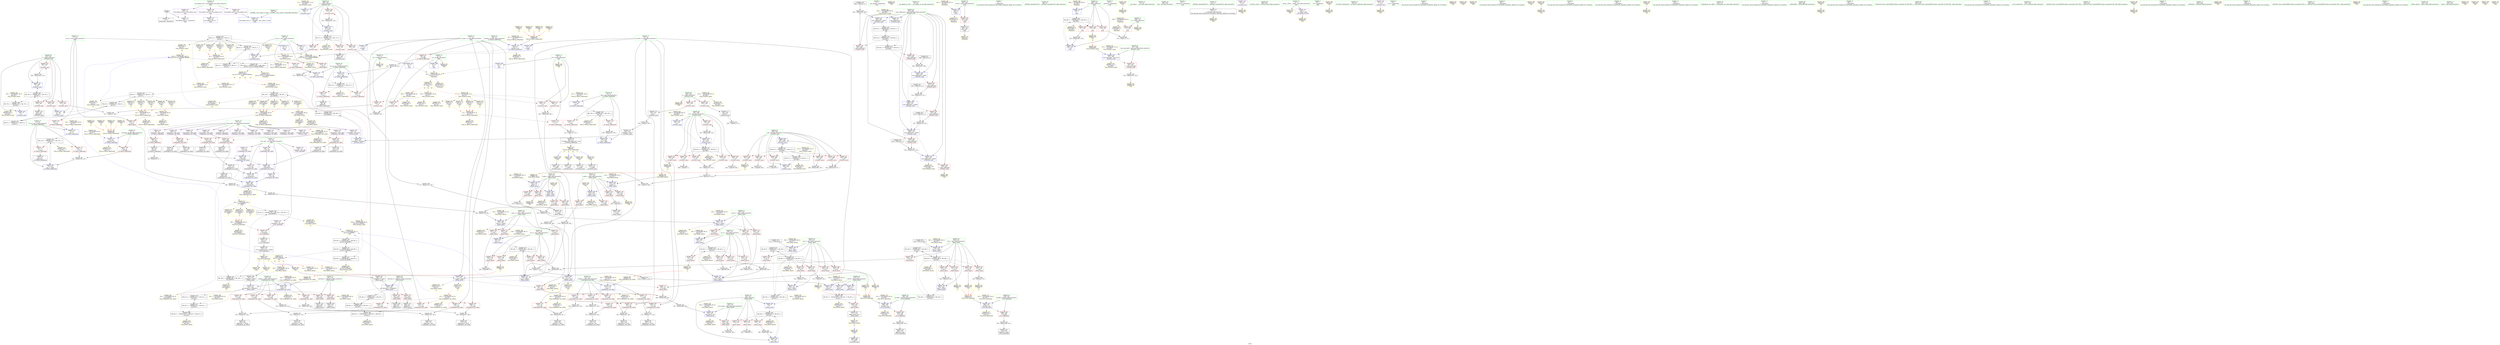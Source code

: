 digraph "SVFG" {
	label="SVFG";

	Node0x56505a8e31c0 [shape=record,color=grey,label="{NodeID: 0\nNullPtr}"];
	Node0x56505a8e31c0 -> Node0x56505a9162e0[style=solid];
	Node0x56505a8e31c0 -> Node0x56505a9235b0[style=solid];
	Node0x56505a95ab60 [shape=record,color=yellow,style=double,label="{NodeID: 609\nRETMU(8V_2)\npts\{70 \}\nFun[_Z17direct_reflectionii]}"];
	Node0x56505a951b10 [shape=record,color=black,label="{NodeID: 526\nMR_60V_3 = PHI(MR_60V_4, MR_60V_2, )\npts\{241 \}\n}"];
	Node0x56505a951b10 -> Node0x56505a918cb0[style=dashed];
	Node0x56505a951b10 -> Node0x56505a918d80[style=dashed];
	Node0x56505a951b10 -> Node0x56505a918e50[style=dashed];
	Node0x56505a951b10 -> Node0x56505a925590[style=dashed];
	Node0x56505a951b10 -> Node0x56505a95ca70[style=dashed];
	Node0x56505a9314a0 [shape=record,color=grey,label="{NodeID: 443\n492 = Binary(491, 490, )\n}"];
	Node0x56505a9314a0 -> Node0x56505a926020[style=solid];
	Node0x56505a927af0 [shape=record,color=yellow,style=double,label="{NodeID: 360\nAPARM(328)\nCS[]|{<s0>8}}"];
	Node0x56505a927af0:s0 -> Node0x56505a91e2f0[style=solid,color=red];
	Node0x56505a923780 [shape=record,color=blue,label="{NodeID: 277\n71\<--68\ndy.addr\<--dy\n_Z17direct_reflectionii\n}"];
	Node0x56505a923780 -> Node0x56505a91bd10[style=dashed];
	Node0x56505a923780 -> Node0x56505a95ac40[style=dashed];
	Node0x56505a917380 [shape=record,color=red,label="{NodeID: 194\n269\<--222\n\<--x.addr\n_Z9test_destii\n}"];
	Node0x56505a917380 -> Node0x56505a9308a0[style=solid];
	Node0x56505a9144e0 [shape=record,color=black,label="{NodeID: 111\n348\<--347\ntobool30\<--\n_Z9test_destii\n}"];
	Node0x56505a9126c0 [shape=record,color=green,label="{NodeID: 28\n37\<--41\nllvm.global_ctors\<--llvm.global_ctors_field_insensitive\nGlob }"];
	Node0x56505a9126c0 -> Node0x56505a91a9d0[style=solid];
	Node0x56505a9126c0 -> Node0x56505a91aad0[style=solid];
	Node0x56505a9126c0 -> Node0x56505a91abd0[style=solid];
	Node0x56505a95c500 [shape=record,color=yellow,style=double,label="{NodeID: 637\nRETMU(48V_3)\npts\{229 \}\nFun[_Z9test_destii]}"];
	Node0x56505a956f80 [shape=record,color=yellow,style=double,label="{NodeID: 554\n10V_1 = ENCHI(MR_10V_0)\npts\{72 \}\nFun[_Z17direct_reflectionii]}"];
	Node0x56505a956f80 -> Node0x56505a923780[style=dashed];
	Node0x56505a933ea0 [shape=record,color=grey,label="{NodeID: 471\n482 = Binary(480, 481, )\n}"];
	Node0x56505a933ea0 -> Node0x56505a935e20[style=solid];
	Node0x56505a91d2d0 [shape=record,color=yellow,style=double,label="{NodeID: 388\nARet(259)\nCS[]}"];
	Node0x56505a91d2d0 -> Node0x56505a9246f0[style=solid];
	Node0x56505a924e40 [shape=record,color=blue,label="{NodeID: 305\n240\<--9\ni\<--\n_Z9test_destii\n}"];
	Node0x56505a924e40 -> Node0x56505a951b10[style=dashed];
	Node0x56505a918a40 [shape=record,color=red,label="{NodeID: 222\n314\<--238\n\<--cur_y\n_Z9test_destii\n}"];
	Node0x56505a918a40 -> Node0x56505a927610[style=solid];
	Node0x56505a91a4f0 [shape=record,color=purple,label="{NodeID: 139\n175\<--25\n\<--nav_info\n_Z16prepare_nav_infoii\n}"];
	Node0x56505a91a4f0 -> Node0x56505a924070[style=solid];
	Node0x56505a914f50 [shape=record,color=green,label="{NodeID: 56\n240\<--241\ni\<--i_field_insensitive\n_Z9test_destii\n}"];
	Node0x56505a914f50 -> Node0x56505a918cb0[style=solid];
	Node0x56505a914f50 -> Node0x56505a918d80[style=solid];
	Node0x56505a914f50 -> Node0x56505a918e50[style=solid];
	Node0x56505a914f50 -> Node0x56505a924e40[style=solid];
	Node0x56505a914f50 -> Node0x56505a925590[style=solid];
	Node0x56505a95e160 [shape=record,color=yellow,style=double,label="{NodeID: 665\nCSMU(6V_2)\npts\{22 \}\nCS[]|{<s0>15}}"];
	Node0x56505a95e160:s0 -> Node0x56505a956dc0[style=dashed,color=red];
	Node0x56505a958920 [shape=record,color=yellow,style=double,label="{NodeID: 582\n50V_1 = ENCHI(MR_50V_0)\npts\{231 \}\nFun[_Z9test_destii]}"];
	Node0x56505a958920 -> Node0x56505a924a30[style=dashed];
	Node0x56505a949320 [shape=record,color=black,label="{NodeID: 499\nMR_64V_5 = PHI(MR_64V_2, MR_64V_2, MR_64V_3, )\npts\{245 \}\n}"];
	Node0x56505a949320 -> Node0x56505a95cc30[style=dashed];
	Node0x56505a414f20 [shape=record,color=black,label="{NodeID: 416\n251 = PHI(129, 86, )\n}"];
	Node0x56505a414f20 -> Node0x56505a924550[style=solid];
	Node0x56505a926500 [shape=record,color=blue,label="{NodeID: 333\n395\<--526\nnum_reflections\<--add50\n_Z10solve_casei\n}"];
	Node0x56505a926500 -> Node0x56505a921e40[style=dashed];
	Node0x56505a926500 -> Node0x56505a95a400[style=dashed];
	Node0x56505a921fe0 [shape=record,color=red,label="{NodeID: 250\n467\<--397\n\<--i15\n_Z10solve_casei\n}"];
	Node0x56505a921fe0 -> Node0x56505a935520[style=solid];
	Node0x56505a91bc40 [shape=record,color=red,label="{NodeID: 167\n99\<--69\n\<--dx.addr\n_Z17direct_reflectionii\n}"];
	Node0x56505a91bc40 -> Node0x56505a9320a0[style=solid];
	Node0x56505a916820 [shape=record,color=black,label="{NodeID: 84\n132\<--131\nidxprom\<--div\n_Z16prepare_nav_infoii\n}"];
	Node0x56505a8f9620 [shape=record,color=green,label="{NodeID: 1\n7\<--1\n__dso_handle\<--dummyObj\nGlob }"];
	Node0x56505a95ac40 [shape=record,color=yellow,style=double,label="{NodeID: 610\nRETMU(10V_2)\npts\{72 \}\nFun[_Z17direct_reflectionii]}"];
	Node0x56505a952010 [shape=record,color=black,label="{NodeID: 527\nMR_62V_2 = PHI(MR_62V_4, MR_62V_1, )\npts\{243 \}\n}"];
	Node0x56505a952010 -> Node0x56505a924fe0[style=dashed];
	Node0x56505a952010 -> Node0x56505a948e20[style=dashed];
	Node0x56505a952010 -> Node0x56505a94fd10[style=dashed];
	Node0x56505a931620 [shape=record,color=grey,label="{NodeID: 444\n286 = Binary(284, 285, )\n}"];
	Node0x56505a931620 -> Node0x56505a9317a0[style=solid];
	Node0x56505a927bc0 [shape=record,color=yellow,style=double,label="{NodeID: 361\nAPARM(31)\nCS[]}"];
	Node0x56505a923850 [shape=record,color=blue,label="{NodeID: 278\n73\<--81\ncur_x\<--\n_Z17direct_reflectionii\n}"];
	Node0x56505a923850 -> Node0x56505a947800[style=dashed];
	Node0x56505a917450 [shape=record,color=red,label="{NodeID: 195\n278\<--222\n\<--x.addr\n_Z9test_destii\n}"];
	Node0x56505a917450 -> Node0x56505a931320[style=solid];
	Node0x56505a9145b0 [shape=record,color=black,label="{NodeID: 112\n217\<--379\n_Z9test_destii_ret\<--\n_Z9test_destii\n}"];
	Node0x56505a9145b0 -> Node0x56505a91edc0[style=solid];
	Node0x56505a9127c0 [shape=record,color=green,label="{NodeID: 29\n42\<--43\n__cxx_global_var_init\<--__cxx_global_var_init_field_insensitive\n}"];
	Node0x56505a95c5e0 [shape=record,color=yellow,style=double,label="{NodeID: 638\nRETMU(50V_2)\npts\{231 \}\nFun[_Z9test_destii]}"];
	Node0x56505a957060 [shape=record,color=yellow,style=double,label="{NodeID: 555\n12V_1 = ENCHI(MR_12V_0)\npts\{74 \}\nFun[_Z17direct_reflectionii]}"];
	Node0x56505a957060 -> Node0x56505a923850[style=dashed];
	Node0x56505a934020 [shape=record,color=grey,label="{NodeID: 472\n479 = Binary(475, 478, )\n}"];
	Node0x56505a934020 -> Node0x56505a935e20[style=solid];
	Node0x56505a91d360 [shape=record,color=yellow,style=double,label="{NodeID: 389\nARet(264)\nCS[]}"];
	Node0x56505a91d360 -> Node0x56505a9247c0[style=solid];
	Node0x56505a924f10 [shape=record,color=blue,label="{NodeID: 306\n220\<--311\nretval\<--\n_Z9test_destii\n}"];
	Node0x56505a924f10 -> Node0x56505a948920[style=dashed];
	Node0x56505a918b10 [shape=record,color=red,label="{NodeID: 223\n360\<--238\n\<--cur_y\n_Z9test_destii\n}"];
	Node0x56505a918b10 -> Node0x56505a932b20[style=solid];
	Node0x56505a91a5c0 [shape=record,color=purple,label="{NodeID: 140\n190\<--25\n\<--nav_info\n_Z16prepare_nav_infoii\n}"];
	Node0x56505a91a5c0 -> Node0x56505a924140[style=solid];
	Node0x56505a915020 [shape=record,color=green,label="{NodeID: 57\n242\<--243\nobstacle_x\<--obstacle_x_field_insensitive\n_Z9test_destii\n}"];
	Node0x56505a915020 -> Node0x56505a918f20[style=solid];
	Node0x56505a915020 -> Node0x56505a918ff0[style=solid];
	Node0x56505a915020 -> Node0x56505a924fe0[style=solid];
	Node0x56505a95e240 [shape=record,color=yellow,style=double,label="{NodeID: 666\nCSMU(18V_2)\npts\{240000 \}\nCS[]|{<s0>15}}"];
	Node0x56505a95e240:s0 -> Node0x56505a957300[style=dashed,color=red];
	Node0x56505a958a00 [shape=record,color=yellow,style=double,label="{NodeID: 583\n52V_1 = ENCHI(MR_52V_0)\npts\{233 \}\nFun[_Z9test_destii]}"];
	Node0x56505a958a00 -> Node0x56505a924b00[style=dashed];
	Node0x56505a949820 [shape=record,color=black,label="{NodeID: 500\nMR_29V_4 = PHI(MR_29V_2, MR_29V_2, MR_29V_3, )\npts\{300000 \}\n}"];
	Node0x56505a949820 -> Node0x56505a95cdf0[style=dashed];
	Node0x56505a91ef40 [shape=record,color=black,label="{NodeID: 417\n376 = PHI(311, 374, )\n}"];
	Node0x56505a91ef40 -> Node0x56505a925660[style=solid];
	Node0x56505a9265d0 [shape=record,color=blue,label="{NodeID: 334\n564\<--9\nretval\<--\nmain\n}"];
	Node0x56505a9265d0 -> Node0x56505a9228d0[style=dashed];
	Node0x56505a9265d0 -> Node0x56505a95b860[style=dashed];
	Node0x56505a9220b0 [shape=record,color=red,label="{NodeID: 251\n473\<--397\n\<--i15\n_Z10solve_casei\n}"];
	Node0x56505a9220b0 -> Node0x56505a933d20[style=solid];
	Node0x56505a91bd10 [shape=record,color=red,label="{NodeID: 168\n103\<--71\n\<--dy.addr\n_Z17direct_reflectionii\n}"];
	Node0x56505a91bd10 -> Node0x56505a930ba0[style=solid];
	Node0x56505a9168f0 [shape=record,color=black,label="{NodeID: 85\n138\<--137\nidxprom3\<--div2\n_Z16prepare_nav_infoii\n}"];
	Node0x56505a8f91d0 [shape=record,color=green,label="{NodeID: 2\n9\<--1\n\<--dummyObj\nCan only get source location for instruction, argument, global var or function.}"];
	Node0x56505a95ad20 [shape=record,color=yellow,style=double,label="{NodeID: 611\nRETMU(12V_3)\npts\{74 \}\nFun[_Z17direct_reflectionii]}"];
	Node0x56505a947120 [shape=record,color=black,label="{NodeID: 528\nMR_64V_2 = PHI(MR_64V_4, MR_64V_1, )\npts\{245 \}\n}"];
	Node0x56505a947120 -> Node0x56505a9250b0[style=dashed];
	Node0x56505a947120 -> Node0x56505a949320[style=dashed];
	Node0x56505a947120 -> Node0x56505a950210[style=dashed];
	Node0x56505a9317a0 [shape=record,color=grey,label="{NodeID: 445\n287 = Binary(286, 109, )\n}"];
	Node0x56505a9317a0 -> Node0x56505a924bd0[style=solid];
	Node0x56505a927c90 [shape=record,color=yellow,style=double,label="{NodeID: 362\nAPARM(8)\nCS[]}"];
	Node0x56505a923920 [shape=record,color=blue,label="{NodeID: 279\n75\<--83\ncur_y\<--\n_Z17direct_reflectionii\n}"];
	Node0x56505a923920 -> Node0x56505a954150[style=dashed];
	Node0x56505a917520 [shape=record,color=red,label="{NodeID: 196\n253\<--224\n\<--y.addr\n_Z9test_destii\n}"];
	Node0x56505a917520 -> Node0x56505a934aa0[style=solid];
	Node0x56505a914680 [shape=record,color=black,label="{NodeID: 113\n423\<--422\nconv\<--\n_Z10solve_casei\n}"];
	Node0x56505a914680 -> Node0x56505a934620[style=solid];
	Node0x56505a9128c0 [shape=record,color=green,label="{NodeID: 30\n46\<--47\n_ZNSt8ios_base4InitC1Ev\<--_ZNSt8ios_base4InitC1Ev_field_insensitive\n}"];
	Node0x56505a95c6c0 [shape=record,color=yellow,style=double,label="{NodeID: 639\nRETMU(52V_2)\npts\{233 \}\nFun[_Z9test_destii]}"];
	Node0x56505a957140 [shape=record,color=yellow,style=double,label="{NodeID: 556\n14V_1 = ENCHI(MR_14V_0)\npts\{76 \}\nFun[_Z17direct_reflectionii]}"];
	Node0x56505a957140 -> Node0x56505a923920[style=dashed];
	Node0x56505a9341a0 [shape=record,color=grey,label="{NodeID: 473\n351 = Binary(9, 350, )\n}"];
	Node0x56505a9341a0 -> Node0x56505a925320[style=solid];
	Node0x56505a91d3f0 [shape=record,color=yellow,style=double,label="{NodeID: 390\nARet(318)\nCS[]}"];
	Node0x56505a924fe0 [shape=record,color=blue,label="{NodeID: 307\n242\<--324\nobstacle_x\<--frombool\n_Z9test_destii\n}"];
	Node0x56505a924fe0 -> Node0x56505a918f20[style=dashed];
	Node0x56505a924fe0 -> Node0x56505a918ff0[style=dashed];
	Node0x56505a924fe0 -> Node0x56505a948e20[style=dashed];
	Node0x56505a924fe0 -> Node0x56505a94fd10[style=dashed];
	Node0x56505a918be0 [shape=record,color=red,label="{NodeID: 224\n372\<--238\n\<--cur_y\n_Z9test_destii\n}"];
	Node0x56505a918be0 -> Node0x56505a9353a0[style=solid];
	Node0x56505a91a690 [shape=record,color=purple,label="{NodeID: 141\n207\<--25\narrayidx\<--nav_info\n_Z11is_obstacleii\n}"];
	Node0x56505a9150f0 [shape=record,color=green,label="{NodeID: 58\n244\<--245\nobstacle_y\<--obstacle_y_field_insensitive\n_Z9test_destii\n}"];
	Node0x56505a9150f0 -> Node0x56505a9190c0[style=solid];
	Node0x56505a9150f0 -> Node0x56505a9210b0[style=solid];
	Node0x56505a9150f0 -> Node0x56505a9250b0[style=solid];
	Node0x56505a95e320 [shape=record,color=yellow,style=double,label="{NodeID: 667\nCSMU(2V_1)\npts\{14 \}\nCS[]|{<s0>16}}"];
	Node0x56505a95e320:s0 -> Node0x56505a956bd0[style=dashed,color=red];
	Node0x56505a958ae0 [shape=record,color=yellow,style=double,label="{NodeID: 584\n54V_1 = ENCHI(MR_54V_0)\npts\{235 \}\nFun[_Z9test_destii]}"];
	Node0x56505a958ae0 -> Node0x56505a924bd0[style=dashed];
	Node0x56505a949d20 [shape=record,color=black,label="{NodeID: 501\nMR_83V_5 = PHI(MR_83V_6, MR_83V_4, )\npts\{396 \}\n}"];
	Node0x56505a949d20 -> Node0x56505a94cab0[style=dashed];
	Node0x56505a92d660 [shape=record,color=black,label="{NodeID: 418\n256 = PHI(129, 86, )\n}"];
	Node0x56505a92d660 -> Node0x56505a924620[style=solid];
	Node0x56505a9266a0 [shape=record,color=blue,label="{NodeID: 335\n568\<--9\ni\<--\nmain\n}"];
	Node0x56505a9266a0 -> Node0x56505a94acb0[style=dashed];
	Node0x56505a922180 [shape=record,color=red,label="{NodeID: 252\n474\<--397\n\<--i15\n_Z10solve_casei\n}"];
	Node0x56505a922180 -> Node0x56505a933d20[style=solid];
	Node0x56505a91bde0 [shape=record,color=red,label="{NodeID: 169\n88\<--73\n\<--cur_x\n_Z17direct_reflectionii\n}"];
	Node0x56505a91bde0 -> Node0x56505a9164e0[style=solid];
	Node0x56505a9169c0 [shape=record,color=black,label="{NodeID: 86\n141\<--140\ntobool\<--\n_Z16prepare_nav_infoii\n}"];
	Node0x56505a8f9260 [shape=record,color=green,label="{NodeID: 3\n31\<--1\n_ZSt3cin\<--dummyObj\nGlob }"];
	Node0x56505a95ae00 [shape=record,color=yellow,style=double,label="{NodeID: 612\nRETMU(14V_3)\npts\{76 \}\nFun[_Z17direct_reflectionii]}"];
	Node0x56505a947620 [shape=record,color=black,label="{NodeID: 529\nMR_29V_2 = PHI(MR_29V_3, MR_29V_1, )\npts\{300000 \}\n}"];
	Node0x56505a947620 -> Node0x56505a949820[style=dashed];
	Node0x56505a947620 -> Node0x56505a95d1f0[style=dashed];
	Node0x56505a931920 [shape=record,color=grey,label="{NodeID: 446\n582 = Binary(581, 129, )\n}"];
	Node0x56505a931920 -> Node0x56505a926770[style=solid];
	Node0x56505a927d60 [shape=record,color=yellow,style=double,label="{NodeID: 363\nAPARM(402)\nCS[]}"];
	Node0x56505a9239f0 [shape=record,color=blue,label="{NodeID: 280\n77\<--86\ndist\<--\n_Z17direct_reflectionii\n}"];
	Node0x56505a9239f0 -> Node0x56505a954620[style=dashed];
	Node0x56505a9175f0 [shape=record,color=red,label="{NodeID: 197\n263\<--224\n\<--y.addr\n_Z9test_destii\n}"];
	Node0x56505a9175f0 -> Node0x56505a927470[style=solid];
	Node0x56505a914750 [shape=record,color=black,label="{NodeID: 114\n432\<--424\nfrombool\<--cmp7\n_Z10solve_casei\n}"];
	Node0x56505a914750 -> Node0x56505a9259a0[style=solid];
	Node0x56505a9129c0 [shape=record,color=green,label="{NodeID: 31\n52\<--53\n__cxa_atexit\<--__cxa_atexit_field_insensitive\n}"];
	Node0x56505a95c7a0 [shape=record,color=yellow,style=double,label="{NodeID: 640\nRETMU(54V_2)\npts\{235 \}\nFun[_Z9test_destii]}"];
	Node0x56505a957220 [shape=record,color=yellow,style=double,label="{NodeID: 557\n16V_1 = ENCHI(MR_16V_0)\npts\{78 \}\nFun[_Z17direct_reflectionii]}"];
	Node0x56505a957220 -> Node0x56505a9239f0[style=dashed];
	Node0x56505a934320 [shape=record,color=grey,label="{NodeID: 474\n249 = cmp(248, 9, )\n}"];
	Node0x56505a934320 -> Node0x56505a913f30[style=solid];
	Node0x56505a91d480 [shape=record,color=yellow,style=double,label="{NodeID: 391\nARet(323)\nCS[]}"];
	Node0x56505a91d480 -> Node0x56505a9140d0[style=solid];
	Node0x56505a9250b0 [shape=record,color=blue,label="{NodeID: 308\n244\<--330\nobstacle_y\<--frombool21\n_Z9test_destii\n}"];
	Node0x56505a9250b0 -> Node0x56505a9190c0[style=dashed];
	Node0x56505a9250b0 -> Node0x56505a9210b0[style=dashed];
	Node0x56505a9250b0 -> Node0x56505a949320[style=dashed];
	Node0x56505a9250b0 -> Node0x56505a950210[style=dashed];
	Node0x56505a918cb0 [shape=record,color=red,label="{NodeID: 225\n295\<--240\n\<--i\n_Z9test_destii\n}"];
	Node0x56505a918cb0 -> Node0x56505a935ca0[style=solid];
	Node0x56505a91a760 [shape=record,color=purple,label="{NodeID: 142\n211\<--25\narrayidx3\<--nav_info\n_Z11is_obstacleii\n}"];
	Node0x56505a91a760 -> Node0x56505a91cef0[style=solid];
	Node0x56505a9151c0 [shape=record,color=green,label="{NodeID: 59\n260\<--261\nabs\<--abs_field_insensitive\n}"];
	Node0x56505a95e480 [shape=record,color=yellow,style=double,label="{NodeID: 668\nCSMU(4V_2)\npts\{20 \}\nCS[]|{<s0>16}}"];
	Node0x56505a95e480:s0 -> Node0x56505a956ce0[style=dashed,color=red];
	Node0x56505a958bc0 [shape=record,color=yellow,style=double,label="{NodeID: 585\n56V_1 = ENCHI(MR_56V_0)\npts\{237 \}\nFun[_Z9test_destii]}"];
	Node0x56505a958bc0 -> Node0x56505a924ca0[style=dashed];
	Node0x56505a94a220 [shape=record,color=black,label="{NodeID: 502\nMR_90V_4 = PHI(MR_90V_5, MR_90V_3, )\npts\{16 18 300000 \}\n}"];
	Node0x56505a94a220 -> Node0x56505a94d4b0[style=dashed];
	Node0x56505a92dc00 [shape=record,color=black,label="{NodeID: 419\n490 = PHI(129, 9, )\n}"];
	Node0x56505a92dc00 -> Node0x56505a9314a0[style=solid];
	Node0x56505a926770 [shape=record,color=blue,label="{NodeID: 336\n568\<--582\ni\<--inc\nmain\n}"];
	Node0x56505a926770 -> Node0x56505a94acb0[style=dashed];
	Node0x56505a922250 [shape=record,color=red,label="{NodeID: 253\n486\<--397\n\<--i15\n_Z10solve_casei\n}"];
	Node0x56505a922250 -> Node0x56505a928240[style=solid];
	Node0x56505a91beb0 [shape=record,color=red,label="{NodeID: 170\n100\<--73\n\<--cur_x\n_Z17direct_reflectionii\n}"];
	Node0x56505a91beb0 -> Node0x56505a9320a0[style=solid];
	Node0x56505a916a90 [shape=record,color=black,label="{NodeID: 87\n142\<--140\nfrombool\<--\n_Z16prepare_nav_infoii\n}"];
	Node0x56505a916a90 -> Node0x56505a923ed0[style=solid];
	Node0x56505a8f9a20 [shape=record,color=green,label="{NodeID: 4\n32\<--1\n_ZSt4cout\<--dummyObj\nGlob }"];
	Node0x56505a95aee0 [shape=record,color=yellow,style=double,label="{NodeID: 613\nRETMU(16V_3)\npts\{78 \}\nFun[_Z17direct_reflectionii]}"];
	Node0x56505a947710 [shape=record,color=black,label="{NodeID: 530\nMR_46V_5 = PHI(MR_46V_4, MR_46V_3, )\npts\{227 \}\n}"];
	Node0x56505a947710 -> Node0x56505a94f310[style=dashed];
	Node0x56505a931aa0 [shape=record,color=grey,label="{NodeID: 447\n274 = Binary(109, 273, )\n}"];
	Node0x56505a931aa0 -> Node0x56505a931c20[style=solid];
	Node0x56505a927e30 [shape=record,color=yellow,style=double,label="{NodeID: 364\nAPARM(11)\nCS[]}"];
	Node0x56505a923ac0 [shape=record,color=blue,label="{NodeID: 281\n73\<--101\ncur_x\<--add\n_Z17direct_reflectionii\n}"];
	Node0x56505a923ac0 -> Node0x56505a947800[style=dashed];
	Node0x56505a9176c0 [shape=record,color=red,label="{NodeID: 198\n266\<--224\n\<--y.addr\n_Z9test_destii\n}"];
	Node0x56505a9176c0 -> Node0x56505a92ffa0[style=solid];
	Node0x56505a914820 [shape=record,color=black,label="{NodeID: 115\n427\<--426\nidxprom\<--\n_Z10solve_casei\n}"];
	Node0x56505a912ac0 [shape=record,color=green,label="{NodeID: 32\n51\<--57\n_ZNSt8ios_base4InitD1Ev\<--_ZNSt8ios_base4InitD1Ev_field_insensitive\n}"];
	Node0x56505a912ac0 -> Node0x56505a9163e0[style=solid];
	Node0x56505a95c8b0 [shape=record,color=yellow,style=double,label="{NodeID: 641\nRETMU(56V_3)\npts\{237 \}\nFun[_Z9test_destii]}"];
	Node0x56505a957300 [shape=record,color=yellow,style=double,label="{NodeID: 558\n18V_1 = ENCHI(MR_18V_0)\npts\{240000 \}\nFun[_Z17direct_reflectionii]}"];
	Node0x56505a957300 -> Node0x56505a91c2c0[style=dashed];
	Node0x56505a957300 -> Node0x56505a95afc0[style=dashed];
	Node0x56505a9344a0 [shape=record,color=grey,label="{NodeID: 475\n459 = cmp(458, 460, )\n}"];
	Node0x56505a91d510 [shape=record,color=yellow,style=double,label="{NodeID: 392\nARet(329)\nCS[]}"];
	Node0x56505a91d510 -> Node0x56505a9141a0[style=solid];
	Node0x56505a925180 [shape=record,color=blue,label="{NodeID: 309\n220\<--311\nretval\<--\n_Z9test_destii\n}"];
	Node0x56505a925180 -> Node0x56505a948920[style=dashed];
	Node0x56505a918d80 [shape=record,color=red,label="{NodeID: 226\n299\<--240\n\<--i\n_Z9test_destii\n}"];
	Node0x56505a918d80 -> Node0x56505a935820[style=solid];
	Node0x56505a91a830 [shape=record,color=purple,label="{NodeID: 143\n528\<--33\n\<--.str\n_Z10solve_casei\n}"];
	Node0x56505a91a830 -> Node0x56505a928b30[style=solid];
	Node0x56505a9152c0 [shape=record,color=green,label="{NodeID: 60\n383\<--384\n_Z10solve_casei\<--_Z10solve_casei_field_insensitive\n}"];
	Node0x56505a95e560 [shape=record,color=yellow,style=double,label="{NodeID: 669\nCSMU(6V_2)\npts\{22 \}\nCS[]|{<s0>16}}"];
	Node0x56505a95e560:s0 -> Node0x56505a956dc0[style=dashed,color=red];
	Node0x56505a958ca0 [shape=record,color=yellow,style=double,label="{NodeID: 586\n58V_1 = ENCHI(MR_58V_0)\npts\{239 \}\nFun[_Z9test_destii]}"];
	Node0x56505a958ca0 -> Node0x56505a924d70[style=dashed];
	Node0x56505a94a750 [shape=record,color=black,label="{NodeID: 503\nMR_100V_2 = PHI(MR_100V_3, MR_100V_1, )\npts\{16 18 20 22 240000 300000 \}\n}"];
	Node0x56505a94a750 -> Node0x56505a95b720[style=dashed];
	Node0x56505a94a750 -> Node0x56505a95eb20[style=dashed];
	Node0x56505a92e1a0 [shape=record,color=black,label="{NodeID: 420\n524 = PHI(129, 9, )\n}"];
	Node0x56505a92e1a0 -> Node0x56505a9329a0[style=solid];
	Node0x56505a926840 [shape=record,color=yellow,style=double,label="{NodeID: 337\nAPARM(4)\nCS[]}"];
	Node0x56505a922320 [shape=record,color=red,label="{NodeID: 254\n500\<--397\n\<--i15\n_Z10solve_casei\n}"];
	Node0x56505a922320 -> Node0x56505a933720[style=solid];
	Node0x56505a91bf80 [shape=record,color=red,label="{NodeID: 171\n91\<--75\n\<--cur_y\n_Z17direct_reflectionii\n}"];
	Node0x56505a91bf80 -> Node0x56505a9165b0[style=solid];
	Node0x56505a916b60 [shape=record,color=black,label="{NodeID: 88\n149\<--148\nidxprom7\<--div6\n_Z16prepare_nav_infoii\n}"];
	Node0x56505a8f9ab0 [shape=record,color=green,label="{NodeID: 5\n33\<--1\n.str\<--dummyObj\nGlob }"];
	Node0x56505a95afc0 [shape=record,color=yellow,style=double,label="{NodeID: 614\nRETMU(18V_1)\npts\{240000 \}\nFun[_Z17direct_reflectionii]}"];
	Node0x56505a947800 [shape=record,color=black,label="{NodeID: 531\nMR_12V_3 = PHI(MR_12V_4, MR_12V_2, )\npts\{74 \}\n}"];
	Node0x56505a947800 -> Node0x56505a91bde0[style=dashed];
	Node0x56505a947800 -> Node0x56505a91beb0[style=dashed];
	Node0x56505a947800 -> Node0x56505a923ac0[style=dashed];
	Node0x56505a947800 -> Node0x56505a95ad20[style=dashed];
	Node0x56505a931c20 [shape=record,color=grey,label="{NodeID: 448\n275 = Binary(274, 129, )\n}"];
	Node0x56505a931c20 -> Node0x56505a933a20[style=solid];
	Node0x56505a927f00 [shape=record,color=yellow,style=double,label="{NodeID: 365\nAPARM(405)\nCS[]}"];
	Node0x56505a923b90 [shape=record,color=blue,label="{NodeID: 282\n75\<--105\ncur_y\<--add3\n_Z17direct_reflectionii\n}"];
	Node0x56505a923b90 -> Node0x56505a954150[style=dashed];
	Node0x56505a917790 [shape=record,color=red,label="{NodeID: 199\n272\<--224\n\<--y.addr\n_Z9test_destii\n}"];
	Node0x56505a917790 -> Node0x56505a933a20[style=solid];
	Node0x56505a919240 [shape=record,color=black,label="{NodeID: 116\n430\<--429\nidxprom8\<--\n_Z10solve_casei\n}"];
	Node0x56505a912bc0 [shape=record,color=green,label="{NodeID: 33\n64\<--65\n_Z17direct_reflectionii\<--_Z17direct_reflectionii_field_insensitive\n}"];
	Node0x56505a95c990 [shape=record,color=yellow,style=double,label="{NodeID: 642\nRETMU(58V_3)\npts\{239 \}\nFun[_Z9test_destii]}"];
	Node0x56505a9573e0 [shape=record,color=yellow,style=double,label="{NodeID: 559\n20V_1 = ENCHI(MR_20V_0)\npts\{16 \}\nFun[_Z16prepare_nav_infoii]}"];
	Node0x56505a9573e0 -> Node0x56505a91b0e0[style=dashed];
	Node0x56505a9573e0 -> Node0x56505a91b1b0[style=dashed];
	Node0x56505a9573e0 -> Node0x56505a91b280[style=dashed];
	Node0x56505a9573e0 -> Node0x56505a91b350[style=dashed];
	Node0x56505a9573e0 -> Node0x56505a95b0a0[style=dashed];
	Node0x56505a934620 [shape=record,color=grey,label="{NodeID: 476\n424 = cmp(423, 425, )\n}"];
	Node0x56505a934620 -> Node0x56505a914750[style=solid];
	Node0x56505a91d5a0 [shape=record,color=yellow,style=double,label="{NodeID: 393\nARet(402)\nCS[]}"];
	Node0x56505a91d5a0 -> Node0x56505a927d60[style=solid];
	Node0x56505a925250 [shape=record,color=blue,label="{NodeID: 310\n228\<--344\ndir_y\<--sub28\n_Z9test_destii\n}"];
	Node0x56505a925250 -> Node0x56505a94d9e0[style=dashed];
	Node0x56505a918e50 [shape=record,color=red,label="{NodeID: 227\n364\<--240\n\<--i\n_Z9test_destii\n}"];
	Node0x56505a918e50 -> Node0x56505a932e20[style=solid];
	Node0x56505a91a900 [shape=record,color=purple,label="{NodeID: 144\n537\<--35\n\<--.str.1\n_Z10solve_casei\n}"];
	Node0x56505a91a900 -> Node0x56505a926df0[style=solid];
	Node0x56505a9153c0 [shape=record,color=green,label="{NodeID: 61\n387\<--388\ncase_num.addr\<--case_num.addr_field_insensitive\n_Z10solve_casei\n}"];
	Node0x56505a9153c0 -> Node0x56505a921140[style=solid];
	Node0x56505a9153c0 -> Node0x56505a925730[style=solid];
	Node0x56505a95e640 [shape=record,color=yellow,style=double,label="{NodeID: 670\nCSMU(18V_2)\npts\{240000 \}\nCS[]|{<s0>16}}"];
	Node0x56505a95e640:s0 -> Node0x56505a957300[style=dashed,color=red];
	Node0x56505a958d80 [shape=record,color=yellow,style=double,label="{NodeID: 587\n60V_1 = ENCHI(MR_60V_0)\npts\{241 \}\nFun[_Z9test_destii]}"];
	Node0x56505a958d80 -> Node0x56505a924e40[style=dashed];
	Node0x56505a94acb0 [shape=record,color=black,label="{NodeID: 504\nMR_96V_3 = PHI(MR_96V_4, MR_96V_2, )\npts\{569 \}\n}"];
	Node0x56505a94acb0 -> Node0x56505a922a70[style=dashed];
	Node0x56505a94acb0 -> Node0x56505a922b40[style=dashed];
	Node0x56505a94acb0 -> Node0x56505a922c10[style=dashed];
	Node0x56505a94acb0 -> Node0x56505a926770[style=dashed];
	Node0x56505a94acb0 -> Node0x56505a95ba20[style=dashed];
	Node0x56505a92e740 [shape=record,color=black,label="{NodeID: 421\n506 = PHI(129, 9, )\n}"];
	Node0x56505a92e740 -> Node0x56505a933120[style=solid];
	Node0x56505a926910 [shape=record,color=yellow,style=double,label="{NodeID: 338\nAPARM(50)\nCS[]}"];
	Node0x56505a9223f0 [shape=record,color=red,label="{NodeID: 255\n464\<--399\n\<--j19\n_Z10solve_casei\n}"];
	Node0x56505a9223f0 -> Node0x56505a9356a0[style=solid];
	Node0x56505a91c050 [shape=record,color=red,label="{NodeID: 172\n104\<--75\n\<--cur_y\n_Z17direct_reflectionii\n}"];
	Node0x56505a91c050 -> Node0x56505a930ba0[style=solid];
	Node0x56505a916c30 [shape=record,color=black,label="{NodeID: 89\n154\<--153\nidxprom10\<--div9\n_Z16prepare_nav_infoii\n}"];
	Node0x56505a9115c0 [shape=record,color=green,label="{NodeID: 6\n35\<--1\n.str.1\<--dummyObj\nGlob }"];
	Node0x56505a95b0a0 [shape=record,color=yellow,style=double,label="{NodeID: 615\nRETMU(20V_1)\npts\{16 \}\nFun[_Z16prepare_nav_infoii]}"];
	Node0x56505a954150 [shape=record,color=black,label="{NodeID: 532\nMR_14V_3 = PHI(MR_14V_4, MR_14V_2, )\npts\{76 \}\n}"];
	Node0x56505a954150 -> Node0x56505a91bf80[style=dashed];
	Node0x56505a954150 -> Node0x56505a91c050[style=dashed];
	Node0x56505a954150 -> Node0x56505a923b90[style=dashed];
	Node0x56505a954150 -> Node0x56505a95ae00[style=dashed];
	Node0x56505a931da0 [shape=record,color=grey,label="{NodeID: 449\n496 = Binary(495, 129, )\n}"];
	Node0x56505a931da0 -> Node0x56505a9260f0[style=solid];
	Node0x56505a927fd0 [shape=record,color=yellow,style=double,label="{NodeID: 366\nAPARM(13)\nCS[]}"];
	Node0x56505a923c60 [shape=record,color=blue,label="{NodeID: 283\n77\<--108\ndist\<--add4\n_Z17direct_reflectionii\n}"];
	Node0x56505a923c60 -> Node0x56505a954620[style=dashed];
	Node0x56505a917860 [shape=record,color=red,label="{NodeID: 200\n316\<--226\n\<--dir_x\n_Z9test_destii\n}"];
	Node0x56505a917860 -> Node0x56505a9276e0[style=solid];
	Node0x56505a919310 [shape=record,color=black,label="{NodeID: 117\n435\<--434\nconv10\<--\n_Z10solve_casei\n}"];
	Node0x56505a919310 -> Node0x56505a934920[style=solid];
	Node0x56505a912cc0 [shape=record,color=green,label="{NodeID: 34\n69\<--70\ndx.addr\<--dx.addr_field_insensitive\n_Z17direct_reflectionii\n}"];
	Node0x56505a912cc0 -> Node0x56505a91bc40[style=solid];
	Node0x56505a912cc0 -> Node0x56505a9236b0[style=solid];
	Node0x56505a95ca70 [shape=record,color=yellow,style=double,label="{NodeID: 643\nRETMU(60V_3)\npts\{241 \}\nFun[_Z9test_destii]}"];
	Node0x56505a9574f0 [shape=record,color=yellow,style=double,label="{NodeID: 560\n22V_1 = ENCHI(MR_22V_0)\npts\{18 \}\nFun[_Z16prepare_nav_infoii]}"];
	Node0x56505a9574f0 -> Node0x56505a91b4f0[style=dashed];
	Node0x56505a9574f0 -> Node0x56505a91b5c0[style=dashed];
	Node0x56505a9574f0 -> Node0x56505a91b690[style=dashed];
	Node0x56505a9574f0 -> Node0x56505a91b760[style=dashed];
	Node0x56505a9574f0 -> Node0x56505a95b1b0[style=dashed];
	Node0x56505a9347a0 [shape=record,color=grey,label="{NodeID: 477\n114 = cmp(112, 113, )\n}"];
	Node0x56505a9347a0 -> Node0x56505a916750[style=solid];
	Node0x56505a91d630 [shape=record,color=yellow,style=double,label="{NodeID: 394\nARet(405)\nCS[]}"];
	Node0x56505a91d630 -> Node0x56505a927f00[style=solid];
	Node0x56505a925320 [shape=record,color=blue,label="{NodeID: 311\n226\<--351\ndir_x\<--sub32\n_Z9test_destii\n}"];
	Node0x56505a925320 -> Node0x56505a947710[style=dashed];
	Node0x56505a918f20 [shape=record,color=red,label="{NodeID: 228\n332\<--242\n\<--obstacle_x\n_Z9test_destii\n}"];
	Node0x56505a918f20 -> Node0x56505a914270[style=solid];
	Node0x56505a91a9d0 [shape=record,color=purple,label="{NodeID: 145\n591\<--37\nllvm.global_ctors_0\<--llvm.global_ctors\nGlob }"];
	Node0x56505a91a9d0 -> Node0x56505a9233b0[style=solid];
	Node0x56505a915490 [shape=record,color=green,label="{NodeID: 62\n389\<--390\ni\<--i_field_insensitive\n_Z10solve_casei\n}"];
	Node0x56505a915490 -> Node0x56505a921210[style=solid];
	Node0x56505a915490 -> Node0x56505a9212e0[style=solid];
	Node0x56505a915490 -> Node0x56505a9213b0[style=solid];
	Node0x56505a915490 -> Node0x56505a921480[style=solid];
	Node0x56505a915490 -> Node0x56505a925800[style=solid];
	Node0x56505a915490 -> Node0x56505a925ce0[style=solid];
	Node0x56505a95e720 [shape=record,color=yellow,style=double,label="{NodeID: 671\nCSMU(2V_1)\npts\{14 \}\nCS[]|{<s0>17}}"];
	Node0x56505a95e720:s0 -> Node0x56505a956bd0[style=dashed,color=red];
	Node0x56505a958e60 [shape=record,color=yellow,style=double,label="{NodeID: 588\n62V_1 = ENCHI(MR_62V_0)\npts\{243 \}\nFun[_Z9test_destii]}"];
	Node0x56505a958e60 -> Node0x56505a952010[style=dashed];
	Node0x56505a94b1b0 [shape=record,color=black,label="{NodeID: 505\nMR_4V_2 = PHI(MR_4V_3, MR_4V_1, )\npts\{20 \}\n}"];
	Node0x56505a94b1b0 -> Node0x56505a947930[style=dashed];
	Node0x56505a94b1b0 -> Node0x56505a959ec0[style=dashed];
	Node0x56505a94b1b0 -> Node0x56505a95d6f0[style=dashed];
	Node0x56505a94b1b0 -> Node0x56505a95dc80[style=dashed];
	Node0x56505a94b1b0 -> Node0x56505a95e080[style=dashed];
	Node0x56505a94b1b0 -> Node0x56505a95e480[style=dashed];
	Node0x56505a94b1b0 -> Node0x56505a95e880[style=dashed];
	Node0x56505a92ece0 [shape=record,color=black,label="{NodeID: 422\n512 = PHI(129, 9, )\n}"];
	Node0x56505a92ece0 -> Node0x56505a9332a0[style=solid];
	Node0x56505a9269e0 [shape=record,color=yellow,style=double,label="{NodeID: 339\nAPARM(48)\nCS[]}"];
	Node0x56505a9224c0 [shape=record,color=red,label="{NodeID: 256\n470\<--399\n\<--j19\n_Z10solve_casei\n}"];
	Node0x56505a9224c0 -> Node0x56505a935b20[style=solid];
	Node0x56505a91c120 [shape=record,color=red,label="{NodeID: 173\n107\<--77\n\<--dist\n_Z17direct_reflectionii\n}"];
	Node0x56505a91c120 -> Node0x56505a930d20[style=solid];
	Node0x56505a916d00 [shape=record,color=black,label="{NodeID: 90\n157\<--156\ntobool12\<--\n_Z16prepare_nav_infoii\n}"];
	Node0x56505a911650 [shape=record,color=green,label="{NodeID: 7\n38\<--1\n\<--dummyObj\nCan only get source location for instruction, argument, global var or function.}"];
	Node0x56505a95b1b0 [shape=record,color=yellow,style=double,label="{NodeID: 616\nRETMU(22V_1)\npts\{18 \}\nFun[_Z16prepare_nav_infoii]}"];
	Node0x56505a954620 [shape=record,color=black,label="{NodeID: 533\nMR_16V_3 = PHI(MR_16V_4, MR_16V_2, )\npts\{78 \}\n}"];
	Node0x56505a954620 -> Node0x56505a91c120[style=dashed];
	Node0x56505a954620 -> Node0x56505a91c1f0[style=dashed];
	Node0x56505a954620 -> Node0x56505a923c60[style=dashed];
	Node0x56505a954620 -> Node0x56505a95aee0[style=dashed];
	Node0x56505a931f20 [shape=record,color=grey,label="{NodeID: 450\n96 = Binary(95, 97, )\n}"];
	Node0x56505a9280a0 [shape=record,color=yellow,style=double,label="{NodeID: 367\nAPARM(31)\nCS[]}"];
	Node0x56505a923d30 [shape=record,color=blue,label="{NodeID: 284\n121\<--119\nx.addr\<--x\n_Z16prepare_nav_infoii\n}"];
	Node0x56505a923d30 -> Node0x56505a91c390[style=dashed];
	Node0x56505a923d30 -> Node0x56505a91c460[style=dashed];
	Node0x56505a923d30 -> Node0x56505a91c530[style=dashed];
	Node0x56505a923d30 -> Node0x56505a91c600[style=dashed];
	Node0x56505a923d30 -> Node0x56505a95b290[style=dashed];
	Node0x56505a917930 [shape=record,color=red,label="{NodeID: 201\n320\<--226\n\<--dir_x\n_Z9test_destii\n}"];
	Node0x56505a917930 -> Node0x56505a932520[style=solid];
	Node0x56505a9193e0 [shape=record,color=black,label="{NodeID: 118\n489\<--488\n\<--call31\n_Z10solve_casei\n}"];
	Node0x56505a912d90 [shape=record,color=green,label="{NodeID: 35\n71\<--72\ndy.addr\<--dy.addr_field_insensitive\n_Z17direct_reflectionii\n}"];
	Node0x56505a912d90 -> Node0x56505a91bd10[style=solid];
	Node0x56505a912d90 -> Node0x56505a923780[style=solid];
	Node0x56505a95cb50 [shape=record,color=yellow,style=double,label="{NodeID: 644\nRETMU(62V_5)\npts\{243 \}\nFun[_Z9test_destii]}"];
	Node0x56505a9575d0 [shape=record,color=yellow,style=double,label="{NodeID: 561\n24V_1 = ENCHI(MR_24V_0)\npts\{122 \}\nFun[_Z16prepare_nav_infoii]}"];
	Node0x56505a9575d0 -> Node0x56505a923d30[style=dashed];
	Node0x56505a934920 [shape=record,color=grey,label="{NodeID: 478\n436 = cmp(435, 437, )\n}"];
	Node0x56505a91d6c0 [shape=record,color=yellow,style=double,label="{NodeID: 395\nARet(406)\nCS[]}"];
	Node0x56505a9253f0 [shape=record,color=blue,label="{NodeID: 312\n236\<--357\ncur_x\<--add35\n_Z9test_destii\n}"];
	Node0x56505a9253f0 -> Node0x56505a951110[style=dashed];
	Node0x56505a918ff0 [shape=record,color=red,label="{NodeID: 229\n340\<--242\n\<--obstacle_x\n_Z9test_destii\n}"];
	Node0x56505a918ff0 -> Node0x56505a914410[style=solid];
	Node0x56505a91aad0 [shape=record,color=purple,label="{NodeID: 146\n592\<--37\nllvm.global_ctors_1\<--llvm.global_ctors\nGlob }"];
	Node0x56505a91aad0 -> Node0x56505a9234b0[style=solid];
	Node0x56505a915560 [shape=record,color=green,label="{NodeID: 63\n391\<--392\nj\<--j_field_insensitive\n_Z10solve_casei\n}"];
	Node0x56505a915560 -> Node0x56505a921550[style=solid];
	Node0x56505a915560 -> Node0x56505a921620[style=solid];
	Node0x56505a915560 -> Node0x56505a9216f0[style=solid];
	Node0x56505a915560 -> Node0x56505a9217c0[style=solid];
	Node0x56505a915560 -> Node0x56505a9258d0[style=solid];
	Node0x56505a915560 -> Node0x56505a925c10[style=solid];
	Node0x56505a95e880 [shape=record,color=yellow,style=double,label="{NodeID: 672\nCSMU(4V_2)\npts\{20 \}\nCS[]|{<s0>17}}"];
	Node0x56505a95e880:s0 -> Node0x56505a956ce0[style=dashed,color=red];
	Node0x56505a958f40 [shape=record,color=yellow,style=double,label="{NodeID: 589\n64V_1 = ENCHI(MR_64V_0)\npts\{245 \}\nFun[_Z9test_destii]}"];
	Node0x56505a958f40 -> Node0x56505a947120[style=dashed];
	Node0x56505a94b6b0 [shape=record,color=black,label="{NodeID: 506\nMR_6V_2 = PHI(MR_6V_3, MR_6V_1, )\npts\{22 \}\n}"];
	Node0x56505a94b6b0 -> Node0x56505a947a20[style=dashed];
	Node0x56505a94b6b0 -> Node0x56505a959fa0[style=dashed];
	Node0x56505a94b6b0 -> Node0x56505a95d850[style=dashed];
	Node0x56505a94b6b0 -> Node0x56505a95dd60[style=dashed];
	Node0x56505a94b6b0 -> Node0x56505a95e160[style=dashed];
	Node0x56505a94b6b0 -> Node0x56505a95e560[style=dashed];
	Node0x56505a94b6b0 -> Node0x56505a95e960[style=dashed];
	Node0x56505a92f280 [shape=record,color=black,label="{NodeID: 423\n518 = PHI(129, 9, )\n}"];
	Node0x56505a92f280 -> Node0x56505a932820[style=solid];
	Node0x56505a926ab0 [shape=record,color=yellow,style=double,label="{NodeID: 340\nAPARM(7)\nCS[]}"];
	Node0x56505a922590 [shape=record,color=red,label="{NodeID: 257\n476\<--399\n\<--j19\n_Z10solve_casei\n}"];
	Node0x56505a922590 -> Node0x56505a933ba0[style=solid];
	Node0x56505a91c1f0 [shape=record,color=red,label="{NodeID: 174\n112\<--77\n\<--dist\n_Z17direct_reflectionii\n}"];
	Node0x56505a91c1f0 -> Node0x56505a9347a0[style=solid];
	Node0x56505a916dd0 [shape=record,color=black,label="{NodeID: 91\n158\<--156\nfrombool13\<--\n_Z16prepare_nav_infoii\n}"];
	Node0x56505a916dd0 -> Node0x56505a923fa0[style=solid];
	Node0x56505a9116e0 [shape=record,color=green,label="{NodeID: 8\n86\<--1\n\<--dummyObj\nCan only get source location for instruction, argument, global var or function.}"];
	Node0x56505a95b290 [shape=record,color=yellow,style=double,label="{NodeID: 617\nRETMU(24V_2)\npts\{122 \}\nFun[_Z16prepare_nav_infoii]}"];
	Node0x56505a954b20 [shape=record,color=black,label="{NodeID: 534\nMR_4V_5 = PHI(MR_4V_4, MR_4V_3, )\npts\{20 \}\n}"];
	Node0x56505a954b20 -> Node0x56505a947930[style=dashed];
	Node0x56505a9320a0 [shape=record,color=grey,label="{NodeID: 451\n101 = Binary(100, 99, )\n}"];
	Node0x56505a9320a0 -> Node0x56505a923ac0[style=solid];
	Node0x56505a928170 [shape=record,color=yellow,style=double,label="{NodeID: 368\nAPARM(393)\nCS[]}"];
	Node0x56505a923e00 [shape=record,color=blue,label="{NodeID: 285\n123\<--120\ny.addr\<--y\n_Z16prepare_nav_infoii\n}"];
	Node0x56505a923e00 -> Node0x56505a91c6d0[style=dashed];
	Node0x56505a923e00 -> Node0x56505a91c7a0[style=dashed];
	Node0x56505a923e00 -> Node0x56505a91c870[style=dashed];
	Node0x56505a923e00 -> Node0x56505a91c940[style=dashed];
	Node0x56505a923e00 -> Node0x56505a95b370[style=dashed];
	Node0x56505a917a00 [shape=record,color=red,label="{NodeID: 202\n326\<--226\n\<--dir_x\n_Z9test_destii\n}"];
	Node0x56505a917a00 -> Node0x56505a927a20[style=solid];
	Node0x56505a9194b0 [shape=record,color=black,label="{NodeID: 119\n505\<--504\n\<--call39\n_Z10solve_casei\n}"];
	Node0x56505a912e60 [shape=record,color=green,label="{NodeID: 36\n73\<--74\ncur_x\<--cur_x_field_insensitive\n_Z17direct_reflectionii\n}"];
	Node0x56505a912e60 -> Node0x56505a91bde0[style=solid];
	Node0x56505a912e60 -> Node0x56505a91beb0[style=solid];
	Node0x56505a912e60 -> Node0x56505a923850[style=solid];
	Node0x56505a912e60 -> Node0x56505a923ac0[style=solid];
	Node0x56505a95cc30 [shape=record,color=yellow,style=double,label="{NodeID: 645\nRETMU(64V_5)\npts\{245 \}\nFun[_Z9test_destii]}"];
	Node0x56505a9576b0 [shape=record,color=yellow,style=double,label="{NodeID: 562\n26V_1 = ENCHI(MR_26V_0)\npts\{124 \}\nFun[_Z16prepare_nav_infoii]}"];
	Node0x56505a9576b0 -> Node0x56505a923e00[style=dashed];
	Node0x56505a934aa0 [shape=record,color=grey,label="{NodeID: 479\n254 = cmp(253, 9, )\n}"];
	Node0x56505a934aa0 -> Node0x56505a914000[style=solid];
	Node0x56505a91d750 [shape=record,color=yellow,style=double,label="{NodeID: 396\nARet(419)\nCS[]}"];
	Node0x56505a9254c0 [shape=record,color=blue,label="{NodeID: 313\n238\<--361\ncur_y\<--add36\n_Z9test_destii\n}"];
	Node0x56505a9254c0 -> Node0x56505a951610[style=dashed];
	Node0x56505a9190c0 [shape=record,color=red,label="{NodeID: 230\n335\<--244\n\<--obstacle_y\n_Z9test_destii\n}"];
	Node0x56505a9190c0 -> Node0x56505a914340[style=solid];
	Node0x56505a91abd0 [shape=record,color=purple,label="{NodeID: 147\n593\<--37\nllvm.global_ctors_2\<--llvm.global_ctors\nGlob }"];
	Node0x56505a91abd0 -> Node0x56505a9235b0[style=solid];
	Node0x56505a915630 [shape=record,color=green,label="{NodeID: 64\n393\<--394\nc\<--c_field_insensitive\n_Z10solve_casei\n}"];
	Node0x56505a915630 -> Node0x56505a921890[style=solid];
	Node0x56505a915630 -> Node0x56505a921960[style=solid];
	Node0x56505a915630 -> Node0x56505a928170[style=solid];
	Node0x56505a95e960 [shape=record,color=yellow,style=double,label="{NodeID: 673\nCSMU(6V_2)\npts\{22 \}\nCS[]|{<s0>17}}"];
	Node0x56505a95e960:s0 -> Node0x56505a956dc0[style=dashed,color=red];
	Node0x56505a959020 [shape=record,color=yellow,style=double,label="{NodeID: 590\n18V_1 = ENCHI(MR_18V_0)\npts\{240000 \}\nFun[_Z9test_destii]}"];
	Node0x56505a959020 -> Node0x56505a95cd10[style=dashed];
	Node0x56505a959020 -> Node0x56505a95d110[style=dashed];
	Node0x56505a94bbb0 [shape=record,color=black,label="{NodeID: 507\nMR_77V_3 = PHI(MR_77V_4, MR_77V_2, )\npts\{390 \}\n}"];
	Node0x56505a94bbb0 -> Node0x56505a921210[style=dashed];
	Node0x56505a94bbb0 -> Node0x56505a9212e0[style=dashed];
	Node0x56505a94bbb0 -> Node0x56505a9213b0[style=dashed];
	Node0x56505a94bbb0 -> Node0x56505a921480[style=dashed];
	Node0x56505a94bbb0 -> Node0x56505a925ce0[style=dashed];
	Node0x56505a94bbb0 -> Node0x56505a95a160[style=dashed];
	Node0x56505a92f820 [shape=record,color=grey,label="{NodeID: 424\n446 = Binary(445, 129, )\n}"];
	Node0x56505a92f820 -> Node0x56505a925c10[style=solid];
	Node0x56505a926b80 [shape=record,color=yellow,style=double,label="{NodeID: 341\nAPARM(529)\nCS[]}"];
	Node0x56505a922660 [shape=record,color=red,label="{NodeID: 258\n477\<--399\n\<--j19\n_Z10solve_casei\n}"];
	Node0x56505a922660 -> Node0x56505a933ba0[style=solid];
	Node0x56505a91c2c0 [shape=record,color=red,label="{NodeID: 175\n94\<--93\n\<--arrayidx2\n_Z17direct_reflectionii\n}"];
	Node0x56505a91c2c0 -> Node0x56505a916680[style=solid];
	Node0x56505a916ea0 [shape=record,color=black,label="{NodeID: 92\n164\<--163\nidxprom15\<--div14\n_Z16prepare_nav_infoii\n}"];
	Node0x56505a911770 [shape=record,color=green,label="{NodeID: 9\n97\<--1\n\<--dummyObj\nCan only get source location for instruction, argument, global var or function.}"];
	Node0x56505a95b370 [shape=record,color=yellow,style=double,label="{NodeID: 618\nRETMU(26V_2)\npts\{124 \}\nFun[_Z16prepare_nav_infoii]}"];
	Node0x56505a955020 [shape=record,color=black,label="{NodeID: 535\nMR_6V_5 = PHI(MR_6V_4, MR_6V_3, )\npts\{22 \}\n}"];
	Node0x56505a955020 -> Node0x56505a947a20[style=dashed];
	Node0x56505a932220 [shape=record,color=grey,label="{NodeID: 452\n135 = Binary(134, 129, )\n}"];
	Node0x56505a932220 -> Node0x56505a9323a0[style=solid];
	Node0x56505a928240 [shape=record,color=yellow,style=double,label="{NodeID: 369\nAPARM(486)\nCS[]|{<s0>13}}"];
	Node0x56505a928240:s0 -> Node0x56505a91e440[style=solid,color=red];
	Node0x56505a923ed0 [shape=record,color=blue,label="{NodeID: 286\n143\<--142\n\<--frombool\n_Z16prepare_nav_infoii\n}"];
	Node0x56505a923ed0 -> Node0x56505a923fa0[style=dashed];
	Node0x56505a917ad0 [shape=record,color=red,label="{NodeID: 203\n350\<--226\n\<--dir_x\n_Z9test_destii\n}"];
	Node0x56505a917ad0 -> Node0x56505a9341a0[style=solid];
	Node0x56505a919580 [shape=record,color=black,label="{NodeID: 120\n511\<--510\n\<--call42\n_Z10solve_casei\n}"];
	Node0x56505a912f30 [shape=record,color=green,label="{NodeID: 37\n75\<--76\ncur_y\<--cur_y_field_insensitive\n_Z17direct_reflectionii\n}"];
	Node0x56505a912f30 -> Node0x56505a91bf80[style=solid];
	Node0x56505a912f30 -> Node0x56505a91c050[style=solid];
	Node0x56505a912f30 -> Node0x56505a923920[style=solid];
	Node0x56505a912f30 -> Node0x56505a923b90[style=solid];
	Node0x56505a95cd10 [shape=record,color=yellow,style=double,label="{NodeID: 646\nRETMU(18V_1)\npts\{240000 \}\nFun[_Z9test_destii]}"];
	Node0x56505a957790 [shape=record,color=yellow,style=double,label="{NodeID: 563\n18V_1 = ENCHI(MR_18V_0)\npts\{240000 \}\nFun[_Z16prepare_nav_infoii]}"];
	Node0x56505a957790 -> Node0x56505a91ca10[style=dashed];
	Node0x56505a957790 -> Node0x56505a91cae0[style=dashed];
	Node0x56505a957790 -> Node0x56505a91cbb0[style=dashed];
	Node0x56505a957790 -> Node0x56505a91cc80[style=dashed];
	Node0x56505a957790 -> Node0x56505a95b450[style=dashed];
	Node0x56505a934c20 [shape=record,color=grey,label="{NodeID: 480\n576 = cmp(574, 575, )\n}"];
	Node0x56505a91d7e0 [shape=record,color=yellow,style=double,label="{NodeID: 397\nARet(488)\nCS[]}"];
	Node0x56505a91d7e0 -> Node0x56505a9193e0[style=solid];
	Node0x56505a925590 [shape=record,color=blue,label="{NodeID: 314\n240\<--365\ni\<--inc\n_Z9test_destii\n}"];
	Node0x56505a925590 -> Node0x56505a951b10[style=dashed];
	Node0x56505a9210b0 [shape=record,color=red,label="{NodeID: 231\n347\<--244\n\<--obstacle_y\n_Z9test_destii\n}"];
	Node0x56505a9210b0 -> Node0x56505a9144e0[style=solid];
	Node0x56505a91acd0 [shape=record,color=red,label="{NodeID: 148\n410\<--8\n\<--H\n_Z10solve_casei\n}"];
	Node0x56505a91acd0 -> Node0x56505a934da0[style=solid];
	Node0x56505a915700 [shape=record,color=green,label="{NodeID: 65\n395\<--396\nnum_reflections\<--num_reflections_field_insensitive\n_Z10solve_casei\n}"];
	Node0x56505a915700 -> Node0x56505a921a30[style=solid];
	Node0x56505a915700 -> Node0x56505a921b00[style=solid];
	Node0x56505a915700 -> Node0x56505a921bd0[style=solid];
	Node0x56505a915700 -> Node0x56505a921ca0[style=solid];
	Node0x56505a915700 -> Node0x56505a921d70[style=solid];
	Node0x56505a915700 -> Node0x56505a921e40[style=solid];
	Node0x56505a915700 -> Node0x56505a925db0[style=solid];
	Node0x56505a915700 -> Node0x56505a926020[style=solid];
	Node0x56505a915700 -> Node0x56505a926290[style=solid];
	Node0x56505a915700 -> Node0x56505a926360[style=solid];
	Node0x56505a915700 -> Node0x56505a926430[style=solid];
	Node0x56505a915700 -> Node0x56505a926500[style=solid];
	Node0x56505a95ea40 [shape=record,color=yellow,style=double,label="{NodeID: 674\nCSMU(18V_2)\npts\{240000 \}\nCS[]|{<s0>17}}"];
	Node0x56505a95ea40:s0 -> Node0x56505a957300[style=dashed,color=red];
	Node0x56505a959100 [shape=record,color=yellow,style=double,label="{NodeID: 591\n29V_1 = ENCHI(MR_29V_0)\npts\{300000 \}\nFun[_Z9test_destii]}"];
	Node0x56505a959100 -> Node0x56505a947620[style=dashed];
	Node0x56505a94c0b0 [shape=record,color=black,label="{NodeID: 508\nMR_79V_2 = PHI(MR_79V_4, MR_79V_1, )\npts\{392 \}\n}"];
	Node0x56505a94c0b0 -> Node0x56505a9258d0[style=dashed];
	Node0x56505a94c0b0 -> Node0x56505a95a240[style=dashed];
	Node0x56505a92f9a0 [shape=record,color=grey,label="{NodeID: 425\n153 = Binary(151, 152, )\n}"];
	Node0x56505a92f9a0 -> Node0x56505a916c30[style=solid];
	Node0x56505a926c50 [shape=record,color=yellow,style=double,label="{NodeID: 342\nAPARM(533)\nCS[]}"];
	Node0x56505a922730 [shape=record,color=red,label="{NodeID: 259\n487\<--399\n\<--j19\n_Z10solve_casei\n}"];
	Node0x56505a922730 -> Node0x56505a928310[style=solid];
	Node0x56505a91c390 [shape=record,color=red,label="{NodeID: 176\n127\<--121\n\<--x.addr\n_Z16prepare_nav_infoii\n}"];
	Node0x56505a91c390 -> Node0x56505a930720[style=solid];
	Node0x56505a916f70 [shape=record,color=black,label="{NodeID: 93\n170\<--169\nidxprom19\<--div18\n_Z16prepare_nav_infoii\n}"];
	Node0x56505a911800 [shape=record,color=green,label="{NodeID: 10\n109\<--1\n\<--dummyObj\nCan only get source location for instruction, argument, global var or function.}"];
	Node0x56505a95b450 [shape=record,color=yellow,style=double,label="{NodeID: 619\nRETMU(18V_1)\npts\{240000 \}\nFun[_Z16prepare_nav_infoii]}"];
	Node0x56505a955520 [shape=record,color=yellow,style=double,label="{NodeID: 536\n68V_1 = ENCHI(MR_68V_0)\npts\{10 \}\nFun[_Z10solve_casei]}"];
	Node0x56505a955520 -> Node0x56505a91acd0[style=dashed];
	Node0x56505a955520 -> Node0x56505a9591e0[style=dashed];
	Node0x56505a9323a0 [shape=record,color=grey,label="{NodeID: 453\n137 = Binary(135, 136, )\n}"];
	Node0x56505a9323a0 -> Node0x56505a9168f0[style=solid];
	Node0x56505a928310 [shape=record,color=yellow,style=double,label="{NodeID: 370\nAPARM(487)\nCS[]|{<s0>13}}"];
	Node0x56505a928310:s0 -> Node0x56505a91e500[style=solid,color=red];
	Node0x56505a923fa0 [shape=record,color=blue,label="{NodeID: 287\n159\<--158\n\<--frombool13\n_Z16prepare_nav_infoii\n}"];
	Node0x56505a923fa0 -> Node0x56505a924070[style=dashed];
	Node0x56505a917ba0 [shape=record,color=red,label="{NodeID: 204\n355\<--226\n\<--dir_x\n_Z9test_destii\n}"];
	Node0x56505a917ba0 -> Node0x56505a9326a0[style=solid];
	Node0x56505a919650 [shape=record,color=black,label="{NodeID: 121\n517\<--516\n\<--call45\n_Z10solve_casei\n}"];
	Node0x56505a913000 [shape=record,color=green,label="{NodeID: 38\n77\<--78\ndist\<--dist_field_insensitive\n_Z17direct_reflectionii\n}"];
	Node0x56505a913000 -> Node0x56505a91c120[style=solid];
	Node0x56505a913000 -> Node0x56505a91c1f0[style=solid];
	Node0x56505a913000 -> Node0x56505a9239f0[style=solid];
	Node0x56505a913000 -> Node0x56505a923c60[style=solid];
	Node0x56505a95cdf0 [shape=record,color=yellow,style=double,label="{NodeID: 647\nRETMU(29V_4)\npts\{300000 \}\nFun[_Z9test_destii]|{<s0>13}}"];
	Node0x56505a95cdf0:s0 -> Node0x56505a95ef20[style=dashed,color=blue];
	Node0x56505a957870 [shape=record,color=yellow,style=double,label="{NodeID: 564\n29V_1 = ENCHI(MR_29V_0)\npts\{300000 \}\nFun[_Z16prepare_nav_infoii]}"];
	Node0x56505a957870 -> Node0x56505a923ed0[style=dashed];
	Node0x56505a934da0 [shape=record,color=grey,label="{NodeID: 481\n411 = cmp(409, 410, )\n}"];
	Node0x56505a91d870 [shape=record,color=yellow,style=double,label="{NodeID: 398\nARet(504)\nCS[]}"];
	Node0x56505a91d870 -> Node0x56505a9194b0[style=solid];
	Node0x56505a925660 [shape=record,color=blue,label="{NodeID: 315\n220\<--376\nretval\<--\n_Z9test_destii\n}"];
	Node0x56505a925660 -> Node0x56505a948920[style=dashed];
	Node0x56505a921140 [shape=record,color=red,label="{NodeID: 232\n532\<--387\n\<--case_num.addr\n_Z10solve_casei\n}"];
	Node0x56505a921140 -> Node0x56505a932ca0[style=solid];
	Node0x56505a91ada0 [shape=record,color=red,label="{NodeID: 149\n416\<--11\n\<--W\n_Z10solve_casei\n}"];
	Node0x56505a91ada0 -> Node0x56505a934f20[style=solid];
	Node0x56505a9157d0 [shape=record,color=green,label="{NodeID: 66\n397\<--398\ni15\<--i15_field_insensitive\n_Z10solve_casei\n}"];
	Node0x56505a9157d0 -> Node0x56505a921f10[style=solid];
	Node0x56505a9157d0 -> Node0x56505a921fe0[style=solid];
	Node0x56505a9157d0 -> Node0x56505a9220b0[style=solid];
	Node0x56505a9157d0 -> Node0x56505a922180[style=solid];
	Node0x56505a9157d0 -> Node0x56505a922250[style=solid];
	Node0x56505a9157d0 -> Node0x56505a922320[style=solid];
	Node0x56505a9157d0 -> Node0x56505a925e80[style=solid];
	Node0x56505a9157d0 -> Node0x56505a9261c0[style=solid];
	Node0x56505a95eb20 [shape=record,color=yellow,style=double,label="{NodeID: 675\nCSMU(100V_2)\npts\{16 18 20 22 240000 300000 \}\nCS[]|{<s0>24|<s1>24|<s2>24|<s3>24}}"];
	Node0x56505a95eb20:s0 -> Node0x56505a956200[style=dashed,color=red];
	Node0x56505a95eb20:s1 -> Node0x56505a9562e0[style=dashed,color=red];
	Node0x56505a95eb20:s2 -> Node0x56505a9569e0[style=dashed,color=red];
	Node0x56505a95eb20:s3 -> Node0x56505a956ac0[style=dashed,color=red];
	Node0x56505a9591e0 [shape=record,color=yellow,style=double,label="{NodeID: 592\nRETMU(68V_1)\npts\{10 \}\nFun[_Z10solve_casei]}"];
	Node0x56505a94c5b0 [shape=record,color=black,label="{NodeID: 509\nMR_18V_2 = PHI(MR_18V_3, MR_18V_1, )\npts\{240000 \}\n}"];
	Node0x56505a94c5b0 -> Node0x56505a948420[style=dashed];
	Node0x56505a94c5b0 -> Node0x56505a95a6a0[style=dashed];
	Node0x56505a94c5b0 -> Node0x56505a95d930[style=dashed];
	Node0x56505a94c5b0 -> Node0x56505a95de40[style=dashed];
	Node0x56505a94c5b0 -> Node0x56505a95e240[style=dashed];
	Node0x56505a94c5b0 -> Node0x56505a95e640[style=dashed];
	Node0x56505a94c5b0 -> Node0x56505a95ea40[style=dashed];
	Node0x56505a92fb20 [shape=record,color=grey,label="{NodeID: 426\n146 = Binary(145, 129, )\n}"];
	Node0x56505a92fb20 -> Node0x56505a92fe20[style=solid];
	Node0x56505a926d20 [shape=record,color=yellow,style=double,label="{NodeID: 343\nAPARM(534)\nCS[]}"];
	Node0x56505a922800 [shape=record,color=red,label="{NodeID: 260\n495\<--399\n\<--j19\n_Z10solve_casei\n}"];
	Node0x56505a922800 -> Node0x56505a931da0[style=solid];
	Node0x56505a91c460 [shape=record,color=red,label="{NodeID: 177\n145\<--121\n\<--x.addr\n_Z16prepare_nav_infoii\n}"];
	Node0x56505a91c460 -> Node0x56505a92fb20[style=solid];
	Node0x56505a917040 [shape=record,color=black,label="{NodeID: 94\n173\<--172\ntobool21\<--\n_Z16prepare_nav_infoii\n}"];
	Node0x56505a911890 [shape=record,color=green,label="{NodeID: 11\n129\<--1\n\<--dummyObj\nCan only get source location for instruction, argument, global var or function.}"];
	Node0x56505a95b530 [shape=record,color=yellow,style=double,label="{NodeID: 620\nRETMU(29V_5)\npts\{300000 \}\nFun[_Z16prepare_nav_infoii]|{<s0>5}}"];
	Node0x56505a95b530:s0 -> Node0x56505a95edc0[style=dashed,color=blue];
	Node0x56505a956040 [shape=record,color=yellow,style=double,label="{NodeID: 537\n70V_1 = ENCHI(MR_70V_0)\npts\{12 \}\nFun[_Z10solve_casei]}"];
	Node0x56505a956040 -> Node0x56505a91ada0[style=dashed];
	Node0x56505a956040 -> Node0x56505a959d00[style=dashed];
	Node0x56505a932520 [shape=record,color=grey,label="{NodeID: 454\n321 = Binary(9, 320, )\n}"];
	Node0x56505a932520 -> Node0x56505a927880[style=solid];
	Node0x56505a9283e0 [shape=record,color=yellow,style=double,label="{NodeID: 371\nAPARM(9)\nCS[]|{<s0>14}}"];
	Node0x56505a9283e0:s0 -> Node0x56505a91dcf0[style=solid,color=red];
	Node0x56505a924070 [shape=record,color=blue,label="{NodeID: 288\n175\<--174\n\<--frombool22\n_Z16prepare_nav_infoii\n}"];
	Node0x56505a924070 -> Node0x56505a924140[style=dashed];
	Node0x56505a917c70 [shape=record,color=red,label="{NodeID: 205\n317\<--228\n\<--dir_y\n_Z9test_destii\n}"];
	Node0x56505a917c70 -> Node0x56505a9277b0[style=solid];
	Node0x56505a919720 [shape=record,color=black,label="{NodeID: 122\n523\<--522\n\<--call48\n_Z10solve_casei\n}"];
	Node0x56505a9130d0 [shape=record,color=green,label="{NodeID: 39\n116\<--117\n_Z16prepare_nav_infoii\<--_Z16prepare_nav_infoii_field_insensitive\n}"];
	Node0x56505a95ced0 [shape=record,color=yellow,style=double,label="{NodeID: 648\nCSMU(20V_2)\npts\{16 \}\nCS[]|{<s0>5}}"];
	Node0x56505a95ced0:s0 -> Node0x56505a9573e0[style=dashed,color=red];
	Node0x56505a957950 [shape=record,color=yellow,style=double,label="{NodeID: 565\n98V_1 = ENCHI(MR_98V_0)\npts\{10 12 14 \}\nFun[main]}"];
	Node0x56505a957950 -> Node0x56505a95b610[style=dashed];
	Node0x56505a957950 -> Node0x56505a95ece0[style=dashed];
	Node0x56505a934f20 [shape=record,color=grey,label="{NodeID: 482\n417 = cmp(415, 416, )\n}"];
	Node0x56505a91d900 [shape=record,color=yellow,style=double,label="{NodeID: 399\nARet(510)\nCS[]}"];
	Node0x56505a91d900 -> Node0x56505a919580[style=solid];
	Node0x56505a925730 [shape=record,color=blue,label="{NodeID: 316\n387\<--386\ncase_num.addr\<--case_num\n_Z10solve_casei\n}"];
	Node0x56505a925730 -> Node0x56505a921140[style=dashed];
	Node0x56505a925730 -> Node0x56505a95a080[style=dashed];
	Node0x56505a921210 [shape=record,color=red,label="{NodeID: 233\n409\<--389\n\<--i\n_Z10solve_casei\n}"];
	Node0x56505a921210 -> Node0x56505a934da0[style=solid];
	Node0x56505a91ae70 [shape=record,color=red,label="{NodeID: 150\n113\<--13\n\<--D\n_Z17direct_reflectionii\n}"];
	Node0x56505a91ae70 -> Node0x56505a9347a0[style=solid];
	Node0x56505a9158a0 [shape=record,color=green,label="{NodeID: 67\n399\<--400\nj19\<--j19_field_insensitive\n_Z10solve_casei\n}"];
	Node0x56505a9158a0 -> Node0x56505a9223f0[style=solid];
	Node0x56505a9158a0 -> Node0x56505a9224c0[style=solid];
	Node0x56505a9158a0 -> Node0x56505a922590[style=solid];
	Node0x56505a9158a0 -> Node0x56505a922660[style=solid];
	Node0x56505a9158a0 -> Node0x56505a922730[style=solid];
	Node0x56505a9158a0 -> Node0x56505a922800[style=solid];
	Node0x56505a9158a0 -> Node0x56505a925f50[style=solid];
	Node0x56505a9158a0 -> Node0x56505a9260f0[style=solid];
	Node0x56505a95ece0 [shape=record,color=yellow,style=double,label="{NodeID: 676\nCSMU(98V_1)\npts\{10 12 14 \}\nCS[]|{<s0>24|<s1>24|<s2>24}}"];
	Node0x56505a95ece0:s0 -> Node0x56505a955520[style=dashed,color=red];
	Node0x56505a95ece0:s1 -> Node0x56505a956040[style=dashed,color=red];
	Node0x56505a95ece0:s2 -> Node0x56505a956120[style=dashed,color=red];
	Node0x56505a959d00 [shape=record,color=yellow,style=double,label="{NodeID: 593\nRETMU(70V_1)\npts\{12 \}\nFun[_Z10solve_casei]}"];
	Node0x56505a94cab0 [shape=record,color=black,label="{NodeID: 510\nMR_83V_4 = PHI(MR_83V_5, MR_83V_3, )\npts\{396 \}\n}"];
	Node0x56505a94cab0 -> Node0x56505a921a30[style=dashed];
	Node0x56505a94cab0 -> Node0x56505a926020[style=dashed];
	Node0x56505a94cab0 -> Node0x56505a949d20[style=dashed];
	Node0x56505a94cab0 -> Node0x56505a94dee0[style=dashed];
	Node0x56505a92fca0 [shape=record,color=grey,label="{NodeID: 427\n451 = Binary(450, 129, )\n}"];
	Node0x56505a92fca0 -> Node0x56505a925ce0[style=solid];
	Node0x56505a926df0 [shape=record,color=yellow,style=double,label="{NodeID: 344\nAPARM(537)\nCS[]}"];
	Node0x56505a9228d0 [shape=record,color=red,label="{NodeID: 261\n585\<--564\n\<--retval\nmain\n}"];
	Node0x56505a9228d0 -> Node0x56505a9197f0[style=solid];
	Node0x56505a91c530 [shape=record,color=red,label="{NodeID: 178\n161\<--121\n\<--x.addr\n_Z16prepare_nav_infoii\n}"];
	Node0x56505a91c530 -> Node0x56505a930120[style=solid];
	Node0x56505a917110 [shape=record,color=black,label="{NodeID: 95\n174\<--172\nfrombool22\<--\n_Z16prepare_nav_infoii\n}"];
	Node0x56505a917110 -> Node0x56505a924070[style=solid];
	Node0x56505a911920 [shape=record,color=green,label="{NodeID: 12\n311\<--1\n\<--dummyObj\nCan only get source location for instruction, argument, global var or function.}"];
	Node0x56505a95b610 [shape=record,color=yellow,style=double,label="{NodeID: 621\nRETMU(98V_1)\npts\{10 12 14 \}\nFun[main]}"];
	Node0x56505a956120 [shape=record,color=yellow,style=double,label="{NodeID: 538\n2V_1 = ENCHI(MR_2V_0)\npts\{14 \}\nFun[_Z10solve_casei]}"];
	Node0x56505a956120 -> Node0x56505a91af40[style=dashed];
	Node0x56505a956120 -> Node0x56505a91b010[style=dashed];
	Node0x56505a956120 -> Node0x56505a959de0[style=dashed];
	Node0x56505a956120 -> Node0x56505a95db20[style=dashed];
	Node0x56505a956120 -> Node0x56505a95df20[style=dashed];
	Node0x56505a956120 -> Node0x56505a95e320[style=dashed];
	Node0x56505a956120 -> Node0x56505a95e720[style=dashed];
	Node0x56505a9326a0 [shape=record,color=grey,label="{NodeID: 455\n357 = Binary(356, 355, )\n}"];
	Node0x56505a9326a0 -> Node0x56505a9253f0[style=solid];
	Node0x56505a9284b0 [shape=record,color=yellow,style=double,label="{NodeID: 372\nAPARM(129)\nCS[]|{<s0>14}}"];
	Node0x56505a9284b0:s0 -> Node0x56505a91de70[style=solid,color=red];
	Node0x56505a924140 [shape=record,color=blue,label="{NodeID: 289\n190\<--189\n\<--frombool30\n_Z16prepare_nav_infoii\n}"];
	Node0x56505a924140 -> Node0x56505a95b530[style=dashed];
	Node0x56505a917d40 [shape=record,color=red,label="{NodeID: 206\n322\<--228\n\<--dir_y\n_Z9test_destii\n}"];
	Node0x56505a917d40 -> Node0x56505a927950[style=solid];
	Node0x56505a9197f0 [shape=record,color=black,label="{NodeID: 123\n563\<--585\nmain_ret\<--\nmain\n}"];
	Node0x56505a9197f0 -> Node0x56505a91ebe0[style=solid];
	Node0x56505a9131d0 [shape=record,color=green,label="{NodeID: 40\n121\<--122\nx.addr\<--x.addr_field_insensitive\n_Z16prepare_nav_infoii\n}"];
	Node0x56505a9131d0 -> Node0x56505a91c390[style=solid];
	Node0x56505a9131d0 -> Node0x56505a91c460[style=solid];
	Node0x56505a9131d0 -> Node0x56505a91c530[style=solid];
	Node0x56505a9131d0 -> Node0x56505a91c600[style=solid];
	Node0x56505a9131d0 -> Node0x56505a923d30[style=solid];
	Node0x56505a95d030 [shape=record,color=yellow,style=double,label="{NodeID: 649\nCSMU(22V_2)\npts\{18 \}\nCS[]|{<s0>5}}"];
	Node0x56505a95d030:s0 -> Node0x56505a9574f0[style=dashed,color=red];
	Node0x56505a957a60 [shape=record,color=yellow,style=double,label="{NodeID: 566\n100V_1 = ENCHI(MR_100V_0)\npts\{16 18 20 22 240000 300000 \}\nFun[main]}"];
	Node0x56505a957a60 -> Node0x56505a94a750[style=dashed];
	Node0x56505a9350a0 [shape=record,color=grey,label="{NodeID: 483\n308 = cmp(306, 307, )\n}"];
	Node0x56505a91d990 [shape=record,color=yellow,style=double,label="{NodeID: 400\nARet(516)\nCS[]}"];
	Node0x56505a91d990 -> Node0x56505a919650[style=solid];
	Node0x56505a925800 [shape=record,color=blue,label="{NodeID: 317\n389\<--9\ni\<--\n_Z10solve_casei\n}"];
	Node0x56505a925800 -> Node0x56505a94bbb0[style=dashed];
	Node0x56505a9212e0 [shape=record,color=red,label="{NodeID: 234\n426\<--389\n\<--i\n_Z10solve_casei\n}"];
	Node0x56505a9212e0 -> Node0x56505a914820[style=solid];
	Node0x56505a91af40 [shape=record,color=red,label="{NodeID: 151\n480\<--13\n\<--D\n_Z10solve_casei\n}"];
	Node0x56505a91af40 -> Node0x56505a933ea0[style=solid];
	Node0x56505a915970 [shape=record,color=green,label="{NodeID: 68\n403\<--404\n_ZNSirsERi\<--_ZNSirsERi_field_insensitive\n}"];
	Node0x56505a95edc0 [shape=record,color=yellow,style=double,label="{NodeID: 677\n29V_3 = CSCHI(MR_29V_2)\npts\{300000 \}\nCS[]}"];
	Node0x56505a95edc0 -> Node0x56505a949820[style=dashed];
	Node0x56505a95edc0 -> Node0x56505a947620[style=dashed];
	Node0x56505a95edc0 -> Node0x56505a95d2d0[style=dashed];
	Node0x56505a95edc0 -> Node0x56505a95d430[style=dashed];
	Node0x56505a95edc0 -> Node0x56505a95d590[style=dashed];
	Node0x56505a959de0 [shape=record,color=yellow,style=double,label="{NodeID: 594\nRETMU(2V_1)\npts\{14 \}\nFun[_Z10solve_casei]}"];
	Node0x56505a94cfb0 [shape=record,color=black,label="{NodeID: 511\nMR_87V_4 = PHI(MR_87V_5, MR_87V_3, )\npts\{400 \}\n}"];
	Node0x56505a94cfb0 -> Node0x56505a9223f0[style=dashed];
	Node0x56505a94cfb0 -> Node0x56505a9224c0[style=dashed];
	Node0x56505a94cfb0 -> Node0x56505a922590[style=dashed];
	Node0x56505a94cfb0 -> Node0x56505a922660[style=dashed];
	Node0x56505a94cfb0 -> Node0x56505a922730[style=dashed];
	Node0x56505a94cfb0 -> Node0x56505a922800[style=dashed];
	Node0x56505a94cfb0 -> Node0x56505a9260f0[style=dashed];
	Node0x56505a94cfb0 -> Node0x56505a94e8e0[style=dashed];
	Node0x56505a92fe20 [shape=record,color=grey,label="{NodeID: 428\n148 = Binary(146, 147, )\n}"];
	Node0x56505a92fe20 -> Node0x56505a916b60[style=solid];
	Node0x56505a926ec0 [shape=record,color=yellow,style=double,label="{NodeID: 345\nAPARM(538)\nCS[]}"];
	Node0x56505a9229a0 [shape=record,color=red,label="{NodeID: 262\n575\<--566\n\<--T\nmain\n}"];
	Node0x56505a9229a0 -> Node0x56505a934c20[style=solid];
	Node0x56505a91c600 [shape=record,color=red,label="{NodeID: 179\n177\<--121\n\<--x.addr\n_Z16prepare_nav_infoii\n}"];
	Node0x56505a91c600 -> Node0x56505a930420[style=solid];
	Node0x56505a9138b0 [shape=record,color=black,label="{NodeID: 96\n180\<--179\nidxprom24\<--div23\n_Z16prepare_nav_infoii\n}"];
	Node0x56505a9119b0 [shape=record,color=green,label="{NodeID: 13\n425\<--1\n\<--dummyObj\nCan only get source location for instruction, argument, global var or function.}"];
	Node0x56505a95b720 [shape=record,color=yellow,style=double,label="{NodeID: 622\nRETMU(100V_2)\npts\{16 18 20 22 240000 300000 \}\nFun[main]}"];
	Node0x56505a956200 [shape=record,color=yellow,style=double,label="{NodeID: 539\n4V_1 = ENCHI(MR_4V_0)\npts\{20 \}\nFun[_Z10solve_casei]}"];
	Node0x56505a956200 -> Node0x56505a94b1b0[style=dashed];
	Node0x56505a932820 [shape=record,color=grey,label="{NodeID: 456\n520 = Binary(519, 518, )\n}"];
	Node0x56505a932820 -> Node0x56505a926430[style=solid];
	Node0x56505a928580 [shape=record,color=yellow,style=double,label="{NodeID: 373\nAPARM(9)\nCS[]|{<s0>15}}"];
	Node0x56505a928580:s0 -> Node0x56505a91dcf0[style=solid,color=red];
	Node0x56505a924210 [shape=record,color=blue,label="{NodeID: 290\n198\<--196\ndx.addr\<--dx\n_Z11is_obstacleii\n}"];
	Node0x56505a924210 -> Node0x56505a91cd50[style=dashed];
	Node0x56505a924210 -> Node0x56505a95bb00[style=dashed];
	Node0x56505a917e10 [shape=record,color=red,label="{NodeID: 207\n327\<--228\n\<--dir_y\n_Z9test_destii\n}"];
	Node0x56505a917e10 -> Node0x56505a933420[style=solid];
	Node0x56505a9198c0 [shape=record,color=purple,label="{NodeID: 124\n48\<--4\n\<--_ZStL8__ioinit\n__cxx_global_var_init\n}"];
	Node0x56505a9198c0 -> Node0x56505a9269e0[style=solid];
	Node0x56505a9132a0 [shape=record,color=green,label="{NodeID: 41\n123\<--124\ny.addr\<--y.addr_field_insensitive\n_Z16prepare_nav_infoii\n}"];
	Node0x56505a9132a0 -> Node0x56505a91c6d0[style=solid];
	Node0x56505a9132a0 -> Node0x56505a91c7a0[style=solid];
	Node0x56505a9132a0 -> Node0x56505a91c870[style=solid];
	Node0x56505a9132a0 -> Node0x56505a91c940[style=solid];
	Node0x56505a9132a0 -> Node0x56505a923e00[style=solid];
	Node0x56505a95d110 [shape=record,color=yellow,style=double,label="{NodeID: 650\nCSMU(18V_1)\npts\{240000 \}\nCS[]|{<s0>5}}"];
	Node0x56505a95d110:s0 -> Node0x56505a957790[style=dashed,color=red];
	Node0x56505a957ba0 [shape=record,color=yellow,style=double,label="{NodeID: 567\n94V_1 = ENCHI(MR_94V_0)\npts\{567 \}\nFun[main]}"];
	Node0x56505a957ba0 -> Node0x56505a9229a0[style=dashed];
	Node0x56505a957ba0 -> Node0x56505a95b940[style=dashed];
	Node0x56505a935220 [shape=record,color=grey,label="{NodeID: 484\n370 = cmp(368, 369, )\n}"];
	Node0x56505a91da20 [shape=record,color=yellow,style=double,label="{NodeID: 401\nARet(522)\nCS[]}"];
	Node0x56505a91da20 -> Node0x56505a919720[style=solid];
	Node0x56505a9258d0 [shape=record,color=blue,label="{NodeID: 318\n391\<--9\nj\<--\n_Z10solve_casei\n}"];
	Node0x56505a9258d0 -> Node0x56505a947f20[style=dashed];
	Node0x56505a9213b0 [shape=record,color=red,label="{NodeID: 235\n439\<--389\n\<--i\n_Z10solve_casei\n}"];
	Node0x56505a9213b0 -> Node0x56505a925a70[style=solid];
	Node0x56505a91b010 [shape=record,color=red,label="{NodeID: 152\n481\<--13\n\<--D\n_Z10solve_casei\n}"];
	Node0x56505a91b010 -> Node0x56505a933ea0[style=solid];
	Node0x56505a915a70 [shape=record,color=green,label="{NodeID: 69\n420\<--421\n_ZStrsIcSt11char_traitsIcEERSt13basic_istreamIT_T0_ES6_RS3_\<--_ZStrsIcSt11char_traitsIcEERSt13basic_istreamIT_T0_ES6_RS3__field_insensitive\n}"];
	Node0x56505a95ef20 [shape=record,color=yellow,style=double,label="{NodeID: 678\n90V_5 = CSCHI(MR_90V_3)\npts\{16 18 300000 \}\nCS[]}"];
	Node0x56505a95ef20 -> Node0x56505a94a220[style=dashed];
	Node0x56505a959ec0 [shape=record,color=yellow,style=double,label="{NodeID: 595\nRETMU(4V_2)\npts\{20 \}\nFun[_Z10solve_casei]|{<s0>24}}"];
	Node0x56505a959ec0:s0 -> Node0x56505a95f0b0[style=dashed,color=blue];
	Node0x56505a94d4b0 [shape=record,color=black,label="{NodeID: 512\nMR_90V_3 = PHI(MR_90V_4, MR_90V_2, )\npts\{16 18 300000 \}\n}"];
	Node0x56505a94d4b0 -> Node0x56505a94a220[style=dashed];
	Node0x56505a94d4b0 -> Node0x56505a94ede0[style=dashed];
	Node0x56505a94d4b0 -> Node0x56505a95da10[style=dashed];
	Node0x56505a92ffa0 [shape=record,color=grey,label="{NodeID: 429\n267 = Binary(109, 266, )\n}"];
	Node0x56505a92ffa0 -> Node0x56505a924890[style=solid];
	Node0x56505a926f90 [shape=record,color=yellow,style=double,label="{NodeID: 346\nAPARM(539)\nCS[]}"];
	Node0x56505a922a70 [shape=record,color=red,label="{NodeID: 263\n574\<--568\n\<--i\nmain\n}"];
	Node0x56505a922a70 -> Node0x56505a934c20[style=solid];
	Node0x56505a91c6d0 [shape=record,color=red,label="{NodeID: 180\n134\<--123\n\<--y.addr\n_Z16prepare_nav_infoii\n}"];
	Node0x56505a91c6d0 -> Node0x56505a932220[style=solid];
	Node0x56505a913980 [shape=record,color=black,label="{NodeID: 97\n185\<--184\nidxprom27\<--div26\n_Z16prepare_nav_infoii\n}"];
	Node0x56505a911a40 [shape=record,color=green,label="{NodeID: 14\n437\<--1\n\<--dummyObj\nCan only get source location for instruction, argument, global var or function.}"];
	Node0x56505a95b860 [shape=record,color=yellow,style=double,label="{NodeID: 623\nRETMU(92V_2)\npts\{565 \}\nFun[main]}"];
	Node0x56505a9562e0 [shape=record,color=yellow,style=double,label="{NodeID: 540\n6V_1 = ENCHI(MR_6V_0)\npts\{22 \}\nFun[_Z10solve_casei]}"];
	Node0x56505a9562e0 -> Node0x56505a94b6b0[style=dashed];
	Node0x56505a9329a0 [shape=record,color=grey,label="{NodeID: 457\n526 = Binary(525, 524, )\n}"];
	Node0x56505a9329a0 -> Node0x56505a926500[style=solid];
	Node0x56505a928650 [shape=record,color=yellow,style=double,label="{NodeID: 374\nAPARM(86)\nCS[]|{<s0>15}}"];
	Node0x56505a928650:s0 -> Node0x56505a91de70[style=solid,color=red];
	Node0x56505a9242e0 [shape=record,color=blue,label="{NodeID: 291\n200\<--197\ndy.addr\<--dy\n_Z11is_obstacleii\n}"];
	Node0x56505a9242e0 -> Node0x56505a91ce20[style=dashed];
	Node0x56505a9242e0 -> Node0x56505a95bc10[style=dashed];
	Node0x56505a917ee0 [shape=record,color=red,label="{NodeID: 208\n343\<--228\n\<--dir_y\n_Z9test_destii\n}"];
	Node0x56505a917ee0 -> Node0x56505a932fa0[style=solid];
	Node0x56505a919990 [shape=record,color=purple,label="{NodeID: 125\n90\<--23\narrayidx\<--base_grid\n_Z17direct_reflectionii\n}"];
	Node0x56505a913370 [shape=record,color=green,label="{NodeID: 42\n193\<--194\n_Z11is_obstacleii\<--_Z11is_obstacleii_field_insensitive\n}"];
	Node0x56505a95d1f0 [shape=record,color=yellow,style=double,label="{NodeID: 651\nCSMU(29V_2)\npts\{300000 \}\nCS[]|{<s0>5}}"];
	Node0x56505a95d1f0:s0 -> Node0x56505a957870[style=dashed,color=red];
	Node0x56505a957c80 [shape=record,color=yellow,style=double,label="{NodeID: 568\n96V_1 = ENCHI(MR_96V_0)\npts\{569 \}\nFun[main]}"];
	Node0x56505a957c80 -> Node0x56505a9266a0[style=dashed];
	Node0x56505a9353a0 [shape=record,color=grey,label="{NodeID: 485\n374 = cmp(372, 373, )\n}"];
	Node0x56505a9353a0 -> Node0x56505a91ef40[style=solid];
	Node0x56505a91dab0 [shape=record,color=yellow,style=double,label="{NodeID: 402\nARet(529)\nCS[]}"];
	Node0x56505a91dab0 -> Node0x56505a926b80[style=solid];
	Node0x56505a9259a0 [shape=record,color=blue,label="{NodeID: 319\n431\<--432\narrayidx9\<--frombool\n_Z10solve_casei\n}"];
	Node0x56505a9259a0 -> Node0x56505a948420[style=dashed];
	Node0x56505a921480 [shape=record,color=red,label="{NodeID: 236\n450\<--389\n\<--i\n_Z10solve_casei\n}"];
	Node0x56505a921480 -> Node0x56505a92fca0[style=solid];
	Node0x56505a91b0e0 [shape=record,color=red,label="{NodeID: 153\n130\<--15\n\<--h_scale\n_Z16prepare_nav_infoii\n}"];
	Node0x56505a91b0e0 -> Node0x56505a9305a0[style=solid];
	Node0x56505a915b70 [shape=record,color=green,label="{NodeID: 70\n530\<--531\n_ZStlsISt11char_traitsIcEERSt13basic_ostreamIcT_ES5_PKc\<--_ZStlsISt11char_traitsIcEERSt13basic_ostreamIcT_ES5_PKc_field_insensitive\n}"];
	Node0x56505a95f0b0 [shape=record,color=yellow,style=double,label="{NodeID: 679\n100V_3 = CSCHI(MR_100V_2)\npts\{16 18 20 22 240000 300000 \}\nCS[]}"];
	Node0x56505a95f0b0 -> Node0x56505a94a750[style=dashed];
	Node0x56505a959fa0 [shape=record,color=yellow,style=double,label="{NodeID: 596\nRETMU(6V_2)\npts\{22 \}\nFun[_Z10solve_casei]|{<s0>24}}"];
	Node0x56505a959fa0:s0 -> Node0x56505a95f0b0[style=dashed,color=blue];
	Node0x56505a94d9e0 [shape=record,color=black,label="{NodeID: 513\nMR_48V_5 = PHI(MR_48V_4, MR_48V_3, )\npts\{229 \}\n}"];
	Node0x56505a94d9e0 -> Node0x56505a94f810[style=dashed];
	Node0x56505a930120 [shape=record,color=grey,label="{NodeID: 430\n163 = Binary(161, 162, )\n}"];
	Node0x56505a930120 -> Node0x56505a916ea0[style=solid];
	Node0x56505a927060 [shape=record,color=yellow,style=double,label="{NodeID: 347\nAPARM(540)\nCS[]}"];
	Node0x56505a922b40 [shape=record,color=red,label="{NodeID: 264\n578\<--568\n\<--i\nmain\n}"];
	Node0x56505a922b40 -> Node0x56505a928c00[style=solid];
	Node0x56505a91c7a0 [shape=record,color=red,label="{NodeID: 181\n151\<--123\n\<--y.addr\n_Z16prepare_nav_infoii\n}"];
	Node0x56505a91c7a0 -> Node0x56505a92f9a0[style=solid];
	Node0x56505a913a50 [shape=record,color=black,label="{NodeID: 98\n188\<--187\ntobool29\<--\n_Z16prepare_nav_infoii\n}"];
	Node0x56505a911ad0 [shape=record,color=green,label="{NodeID: 15\n456\<--1\n\<--dummyObj\nCan only get source location for instruction, argument, global var or function.}"];
	Node0x56505a95b940 [shape=record,color=yellow,style=double,label="{NodeID: 624\nRETMU(94V_1)\npts\{567 \}\nFun[main]}"];
	Node0x56505a9563c0 [shape=record,color=yellow,style=double,label="{NodeID: 541\n75V_1 = ENCHI(MR_75V_0)\npts\{388 \}\nFun[_Z10solve_casei]}"];
	Node0x56505a9563c0 -> Node0x56505a925730[style=dashed];
	Node0x56505a932b20 [shape=record,color=grey,label="{NodeID: 458\n361 = Binary(360, 359, )\n}"];
	Node0x56505a932b20 -> Node0x56505a9254c0[style=solid];
	Node0x56505a928720 [shape=record,color=yellow,style=double,label="{NodeID: 375\nAPARM(129)\nCS[]|{<s0>16}}"];
	Node0x56505a928720:s0 -> Node0x56505a91dcf0[style=solid,color=red];
	Node0x56505a9243b0 [shape=record,color=blue,label="{NodeID: 292\n222\<--218\nx.addr\<--x\n_Z9test_destii\n}"];
	Node0x56505a9243b0 -> Node0x56505a9171e0[style=dashed];
	Node0x56505a9243b0 -> Node0x56505a9172b0[style=dashed];
	Node0x56505a9243b0 -> Node0x56505a9246f0[style=dashed];
	Node0x56505a917fb0 [shape=record,color=red,label="{NodeID: 209\n359\<--228\n\<--dir_y\n_Z9test_destii\n}"];
	Node0x56505a917fb0 -> Node0x56505a932b20[style=solid];
	Node0x56505a919a60 [shape=record,color=purple,label="{NodeID: 126\n93\<--23\narrayidx2\<--base_grid\n_Z17direct_reflectionii\n}"];
	Node0x56505a919a60 -> Node0x56505a91c2c0[style=solid];
	Node0x56505a913470 [shape=record,color=green,label="{NodeID: 43\n198\<--199\ndx.addr\<--dx.addr_field_insensitive\n_Z11is_obstacleii\n}"];
	Node0x56505a913470 -> Node0x56505a91cd50[style=solid];
	Node0x56505a913470 -> Node0x56505a924210[style=solid];
	Node0x56505a95d2d0 [shape=record,color=yellow,style=double,label="{NodeID: 652\nCSMU(29V_3)\npts\{300000 \}\nCS[]|{<s0>6}}"];
	Node0x56505a95d2d0:s0 -> Node0x56505a958030[style=dashed,color=red];
	Node0x56505a957d60 [shape=record,color=yellow,style=double,label="{NodeID: 569\n92V_1 = ENCHI(MR_92V_0)\npts\{565 \}\nFun[main]}"];
	Node0x56505a957d60 -> Node0x56505a9265d0[style=dashed];
	Node0x56505a935520 [shape=record,color=grey,label="{NodeID: 486\n468 = cmp(467, 9, )\n}"];
	Node0x56505a91db70 [shape=record,color=yellow,style=double,label="{NodeID: 403\nFPARM(386)\nFun[_Z10solve_casei]}"];
	Node0x56505a91db70 -> Node0x56505a925730[style=solid];
	Node0x56505a925a70 [shape=record,color=blue,label="{NodeID: 320\n19\<--439\nyou_x\<--\n_Z10solve_casei\n}"];
	Node0x56505a925a70 -> Node0x56505a954b20[style=dashed];
	Node0x56505a921550 [shape=record,color=red,label="{NodeID: 237\n415\<--391\n\<--j\n_Z10solve_casei\n}"];
	Node0x56505a921550 -> Node0x56505a934f20[style=solid];
	Node0x56505a91b1b0 [shape=record,color=red,label="{NodeID: 154\n147\<--15\n\<--h_scale\n_Z16prepare_nav_infoii\n}"];
	Node0x56505a91b1b0 -> Node0x56505a92fe20[style=solid];
	Node0x56505a915c70 [shape=record,color=green,label="{NodeID: 71\n535\<--536\n_ZNSolsEi\<--_ZNSolsEi_field_insensitive\n}"];
	Node0x56505a95a080 [shape=record,color=yellow,style=double,label="{NodeID: 597\nRETMU(75V_2)\npts\{388 \}\nFun[_Z10solve_casei]}"];
	Node0x56505a94dee0 [shape=record,color=black,label="{NodeID: 514\nMR_83V_3 = PHI(MR_83V_4, MR_83V_2, )\npts\{396 \}\n}"];
	Node0x56505a94dee0 -> Node0x56505a921b00[style=dashed];
	Node0x56505a94dee0 -> Node0x56505a926290[style=dashed];
	Node0x56505a94dee0 -> Node0x56505a94cab0[style=dashed];
	Node0x56505a9302a0 [shape=record,color=grey,label="{NodeID: 431\n169 = Binary(167, 168, )\n}"];
	Node0x56505a9302a0 -> Node0x56505a916f70[style=solid];
	Node0x56505a927130 [shape=record,color=yellow,style=double,label="{NodeID: 348\nAPARM(542)\nCS[]}"];
	Node0x56505a922c10 [shape=record,color=red,label="{NodeID: 265\n581\<--568\n\<--i\nmain\n}"];
	Node0x56505a922c10 -> Node0x56505a931920[style=solid];
	Node0x56505a91c870 [shape=record,color=red,label="{NodeID: 182\n166\<--123\n\<--y.addr\n_Z16prepare_nav_infoii\n}"];
	Node0x56505a91c870 -> Node0x56505a930a20[style=solid];
	Node0x56505a913b20 [shape=record,color=black,label="{NodeID: 99\n189\<--187\nfrombool30\<--\n_Z16prepare_nav_infoii\n}"];
	Node0x56505a913b20 -> Node0x56505a924140[style=solid];
	Node0x56505a911b60 [shape=record,color=green,label="{NodeID: 16\n460\<--1\n\<--dummyObj\nCan only get source location for instruction, argument, global var or function.}"];
	Node0x56505a95ba20 [shape=record,color=yellow,style=double,label="{NodeID: 625\nRETMU(96V_3)\npts\{569 \}\nFun[main]}"];
	Node0x56505a9564a0 [shape=record,color=yellow,style=double,label="{NodeID: 542\n77V_1 = ENCHI(MR_77V_0)\npts\{390 \}\nFun[_Z10solve_casei]}"];
	Node0x56505a9564a0 -> Node0x56505a925800[style=dashed];
	Node0x56505a932ca0 [shape=record,color=grey,label="{NodeID: 459\n533 = Binary(532, 129, )\n}"];
	Node0x56505a932ca0 -> Node0x56505a926c50[style=solid];
	Node0x56505a9287f0 [shape=record,color=yellow,style=double,label="{NodeID: 376\nAPARM(9)\nCS[]|{<s0>16}}"];
	Node0x56505a9287f0:s0 -> Node0x56505a91de70[style=solid,color=red];
	Node0x56505a924480 [shape=record,color=blue,label="{NodeID: 293\n224\<--219\ny.addr\<--y\n_Z9test_destii\n}"];
	Node0x56505a924480 -> Node0x56505a917520[style=dashed];
	Node0x56505a924480 -> Node0x56505a9175f0[style=dashed];
	Node0x56505a924480 -> Node0x56505a9247c0[style=dashed];
	Node0x56505a918080 [shape=record,color=red,label="{NodeID: 210\n289\<--230\n\<--start_x\n_Z9test_destii\n}"];
	Node0x56505a918080 -> Node0x56505a924ca0[style=solid];
	Node0x56505a919b30 [shape=record,color=purple,label="{NodeID: 127\n133\<--23\narrayidx\<--base_grid\n_Z16prepare_nav_infoii\n}"];
	Node0x56505a913540 [shape=record,color=green,label="{NodeID: 44\n200\<--201\ndy.addr\<--dy.addr_field_insensitive\n_Z11is_obstacleii\n}"];
	Node0x56505a913540 -> Node0x56505a91ce20[style=solid];
	Node0x56505a913540 -> Node0x56505a9242e0[style=solid];
	Node0x56505a95d430 [shape=record,color=yellow,style=double,label="{NodeID: 653\nCSMU(29V_3)\npts\{300000 \}\nCS[]|{<s0>7}}"];
	Node0x56505a95d430:s0 -> Node0x56505a958030[style=dashed,color=red];
	Node0x56505a957e40 [shape=record,color=yellow,style=double,label="{NodeID: 570\n31V_1 = ENCHI(MR_31V_0)\npts\{199 \}\nFun[_Z11is_obstacleii]}"];
	Node0x56505a957e40 -> Node0x56505a924210[style=dashed];
	Node0x56505a9356a0 [shape=record,color=grey,label="{NodeID: 487\n465 = cmp(464, 460, )\n}"];
	Node0x56505a91dcf0 [shape=record,color=yellow,style=double,label="{NodeID: 404\nFPARM(67)\nFun[_Z17direct_reflectionii]}"];
	Node0x56505a91dcf0 -> Node0x56505a9236b0[style=solid];
	Node0x56505a925b40 [shape=record,color=blue,label="{NodeID: 321\n21\<--441\nyou_y\<--\n_Z10solve_casei\n}"];
	Node0x56505a925b40 -> Node0x56505a955020[style=dashed];
	Node0x56505a921620 [shape=record,color=red,label="{NodeID: 238\n429\<--391\n\<--j\n_Z10solve_casei\n}"];
	Node0x56505a921620 -> Node0x56505a919240[style=solid];
	Node0x56505a91b280 [shape=record,color=red,label="{NodeID: 155\n162\<--15\n\<--h_scale\n_Z16prepare_nav_infoii\n}"];
	Node0x56505a91b280 -> Node0x56505a930120[style=solid];
	Node0x56505a915d70 [shape=record,color=green,label="{NodeID: 72\n543\<--544\n_ZStlsISt11char_traitsIcEERSt13basic_ostreamIcT_ES5_c\<--_ZStlsISt11char_traitsIcEERSt13basic_ostreamIcT_ES5_c_field_insensitive\n}"];
	Node0x56505a95a160 [shape=record,color=yellow,style=double,label="{NodeID: 598\nRETMU(77V_3)\npts\{390 \}\nFun[_Z10solve_casei]}"];
	Node0x56505a94e3e0 [shape=record,color=black,label="{NodeID: 515\nMR_85V_3 = PHI(MR_85V_4, MR_85V_2, )\npts\{398 \}\n}"];
	Node0x56505a94e3e0 -> Node0x56505a921f10[style=dashed];
	Node0x56505a94e3e0 -> Node0x56505a921fe0[style=dashed];
	Node0x56505a94e3e0 -> Node0x56505a9220b0[style=dashed];
	Node0x56505a94e3e0 -> Node0x56505a922180[style=dashed];
	Node0x56505a94e3e0 -> Node0x56505a922250[style=dashed];
	Node0x56505a94e3e0 -> Node0x56505a922320[style=dashed];
	Node0x56505a94e3e0 -> Node0x56505a9261c0[style=dashed];
	Node0x56505a94e3e0 -> Node0x56505a95a4e0[style=dashed];
	Node0x56505a930420 [shape=record,color=grey,label="{NodeID: 432\n179 = Binary(177, 178, )\n}"];
	Node0x56505a930420 -> Node0x56505a9138b0[style=solid];
	Node0x56505a927200 [shape=record,color=yellow,style=double,label="{NodeID: 349\nAPARM(31)\nCS[]}"];
	Node0x56505a922ce0 [shape=record,color=blue,label="{NodeID: 266\n8\<--9\nH\<--\nGlob }"];
	Node0x56505a922ce0 -> Node0x56505a957950[style=dashed];
	Node0x56505a91c940 [shape=record,color=red,label="{NodeID: 183\n182\<--123\n\<--y.addr\n_Z16prepare_nav_infoii\n}"];
	Node0x56505a91c940 -> Node0x56505a930ea0[style=solid];
	Node0x56505a913bf0 [shape=record,color=black,label="{NodeID: 100\n206\<--205\nidxprom\<--add\n_Z11is_obstacleii\n}"];
	Node0x56505a911bf0 [shape=record,color=green,label="{NodeID: 17\n542\<--1\n\<--dummyObj\nCan only get source location for instruction, argument, global var or function.}"];
	Node0x56505a95bb00 [shape=record,color=yellow,style=double,label="{NodeID: 626\nRETMU(31V_2)\npts\{199 \}\nFun[_Z11is_obstacleii]}"];
	Node0x56505a956580 [shape=record,color=yellow,style=double,label="{NodeID: 543\n79V_1 = ENCHI(MR_79V_0)\npts\{392 \}\nFun[_Z10solve_casei]}"];
	Node0x56505a956580 -> Node0x56505a94c0b0[style=dashed];
	Node0x56505a932e20 [shape=record,color=grey,label="{NodeID: 460\n365 = Binary(364, 129, )\n}"];
	Node0x56505a932e20 -> Node0x56505a925590[style=solid];
	Node0x56505a9288c0 [shape=record,color=yellow,style=double,label="{NodeID: 377\nAPARM(86)\nCS[]|{<s0>17}}"];
	Node0x56505a9288c0:s0 -> Node0x56505a91dcf0[style=solid,color=red];
	Node0x56505a924550 [shape=record,color=blue,label="{NodeID: 294\n226\<--251\ndir_x\<--cond\n_Z9test_destii\n}"];
	Node0x56505a924550 -> Node0x56505a950710[style=dashed];
	Node0x56505a918150 [shape=record,color=red,label="{NodeID: 211\n303\<--230\n\<--start_x\n_Z9test_destii\n}"];
	Node0x56505a918150 -> Node0x56505a9359a0[style=solid];
	Node0x56505a919c00 [shape=record,color=purple,label="{NodeID: 128\n139\<--23\narrayidx4\<--base_grid\n_Z16prepare_nav_infoii\n}"];
	Node0x56505a919c00 -> Node0x56505a91ca10[style=solid];
	Node0x56505a913610 [shape=record,color=green,label="{NodeID: 45\n215\<--216\n_Z9test_destii\<--_Z9test_destii_field_insensitive\n}"];
	Node0x56505a95d590 [shape=record,color=yellow,style=double,label="{NodeID: 654\nCSMU(29V_3)\npts\{300000 \}\nCS[]|{<s0>8}}"];
	Node0x56505a95d590:s0 -> Node0x56505a958030[style=dashed,color=red];
	Node0x56505a957f50 [shape=record,color=yellow,style=double,label="{NodeID: 571\n33V_1 = ENCHI(MR_33V_0)\npts\{201 \}\nFun[_Z11is_obstacleii]}"];
	Node0x56505a957f50 -> Node0x56505a9242e0[style=dashed];
	Node0x56505a935820 [shape=record,color=grey,label="{NodeID: 488\n300 = cmp(299, 9, )\n}"];
	Node0x56505a91de70 [shape=record,color=yellow,style=double,label="{NodeID: 405\nFPARM(68)\nFun[_Z17direct_reflectionii]}"];
	Node0x56505a91de70 -> Node0x56505a923780[style=solid];
	Node0x56505a925c10 [shape=record,color=blue,label="{NodeID: 322\n391\<--446\nj\<--inc\n_Z10solve_casei\n}"];
	Node0x56505a925c10 -> Node0x56505a947f20[style=dashed];
	Node0x56505a9216f0 [shape=record,color=red,label="{NodeID: 239\n441\<--391\n\<--j\n_Z10solve_casei\n}"];
	Node0x56505a9216f0 -> Node0x56505a925b40[style=solid];
	Node0x56505a91b350 [shape=record,color=red,label="{NodeID: 156\n178\<--15\n\<--h_scale\n_Z16prepare_nav_infoii\n}"];
	Node0x56505a91b350 -> Node0x56505a930420[style=solid];
	Node0x56505a915e70 [shape=record,color=green,label="{NodeID: 73\n561\<--562\nmain\<--main_field_insensitive\n}"];
	Node0x56505a95a240 [shape=record,color=yellow,style=double,label="{NodeID: 599\nRETMU(79V_2)\npts\{392 \}\nFun[_Z10solve_casei]}"];
	Node0x56505a94e8e0 [shape=record,color=black,label="{NodeID: 516\nMR_87V_2 = PHI(MR_87V_4, MR_87V_1, )\npts\{400 \}\n}"];
	Node0x56505a94e8e0 -> Node0x56505a925f50[style=dashed];
	Node0x56505a94e8e0 -> Node0x56505a95a5c0[style=dashed];
	Node0x56505a9305a0 [shape=record,color=grey,label="{NodeID: 433\n131 = Binary(128, 130, )\n}"];
	Node0x56505a9305a0 -> Node0x56505a916820[style=solid];
	Node0x56505a9272d0 [shape=record,color=yellow,style=double,label="{NodeID: 350\nAPARM(566)\nCS[]}"];
	Node0x56505a922db0 [shape=record,color=blue,label="{NodeID: 267\n11\<--9\nW\<--\nGlob }"];
	Node0x56505a922db0 -> Node0x56505a957950[style=dashed];
	Node0x56505a91ca10 [shape=record,color=red,label="{NodeID: 184\n140\<--139\n\<--arrayidx4\n_Z16prepare_nav_infoii\n}"];
	Node0x56505a91ca10 -> Node0x56505a9169c0[style=solid];
	Node0x56505a91ca10 -> Node0x56505a916a90[style=solid];
	Node0x56505a913cc0 [shape=record,color=black,label="{NodeID: 101\n210\<--209\nidxprom2\<--add1\n_Z11is_obstacleii\n}"];
	Node0x56505a911cc0 [shape=record,color=green,label="{NodeID: 18\n4\<--6\n_ZStL8__ioinit\<--_ZStL8__ioinit_field_insensitive\nGlob }"];
	Node0x56505a911cc0 -> Node0x56505a9198c0[style=solid];
	Node0x56505a911cc0 -> Node0x56505a926840[style=solid];
	Node0x56505a95bc10 [shape=record,color=yellow,style=double,label="{NodeID: 627\nRETMU(33V_2)\npts\{201 \}\nFun[_Z11is_obstacleii]}"];
	Node0x56505a956660 [shape=record,color=yellow,style=double,label="{NodeID: 544\n81V_1 = ENCHI(MR_81V_0)\npts\{394 \}\nFun[_Z10solve_casei]}"];
	Node0x56505a956660 -> Node0x56505a921890[style=dashed];
	Node0x56505a956660 -> Node0x56505a921960[style=dashed];
	Node0x56505a956660 -> Node0x56505a95a320[style=dashed];
	Node0x56505a932fa0 [shape=record,color=grey,label="{NodeID: 461\n344 = Binary(9, 343, )\n}"];
	Node0x56505a932fa0 -> Node0x56505a925250[style=solid];
	Node0x56505a928990 [shape=record,color=yellow,style=double,label="{NodeID: 378\nAPARM(9)\nCS[]|{<s0>17}}"];
	Node0x56505a928990:s0 -> Node0x56505a91de70[style=solid,color=red];
	Node0x56505a924620 [shape=record,color=blue,label="{NodeID: 295\n228\<--256\ndir_y\<--cond2\n_Z9test_destii\n}"];
	Node0x56505a924620 -> Node0x56505a950c10[style=dashed];
	Node0x56505a918220 [shape=record,color=red,label="{NodeID: 212\n369\<--230\n\<--start_x\n_Z9test_destii\n}"];
	Node0x56505a918220 -> Node0x56505a935220[style=solid];
	Node0x56505a919cd0 [shape=record,color=purple,label="{NodeID: 129\n150\<--23\narrayidx8\<--base_grid\n_Z16prepare_nav_infoii\n}"];
	Node0x56505a913710 [shape=record,color=green,label="{NodeID: 46\n220\<--221\nretval\<--retval_field_insensitive\n_Z9test_destii\n}"];
	Node0x56505a913710 -> Node0x56505a91cfc0[style=solid];
	Node0x56505a913710 -> Node0x56505a924f10[style=solid];
	Node0x56505a913710 -> Node0x56505a925180[style=solid];
	Node0x56505a913710 -> Node0x56505a925660[style=solid];
	Node0x56505a95d6f0 [shape=record,color=yellow,style=double,label="{NodeID: 655\nCSMU(4V_2)\npts\{20 \}\nCS[]|{<s0>13}}"];
	Node0x56505a95d6f0:s0 -> Node0x56505a958300[style=dashed,color=red];
	Node0x56505a958030 [shape=record,color=yellow,style=double,label="{NodeID: 572\n29V_1 = ENCHI(MR_29V_0)\npts\{300000 \}\nFun[_Z11is_obstacleii]}"];
	Node0x56505a958030 -> Node0x56505a91cef0[style=dashed];
	Node0x56505a958030 -> Node0x56505a95bcf0[style=dashed];
	Node0x56505a9359a0 [shape=record,color=grey,label="{NodeID: 489\n304 = cmp(302, 303, )\n}"];
	Node0x56505a91dff0 [shape=record,color=yellow,style=double,label="{NodeID: 406\nFPARM(119)\nFun[_Z16prepare_nav_infoii]}"];
	Node0x56505a91dff0 -> Node0x56505a923d30[style=solid];
	Node0x56505a925ce0 [shape=record,color=blue,label="{NodeID: 323\n389\<--451\ni\<--inc13\n_Z10solve_casei\n}"];
	Node0x56505a925ce0 -> Node0x56505a94bbb0[style=dashed];
	Node0x56505a9217c0 [shape=record,color=red,label="{NodeID: 240\n445\<--391\n\<--j\n_Z10solve_casei\n}"];
	Node0x56505a9217c0 -> Node0x56505a92f820[style=solid];
	Node0x56505a91b420 [shape=record,color=red,label="{NodeID: 157\n284\<--15\n\<--h_scale\n_Z9test_destii\n}"];
	Node0x56505a91b420 -> Node0x56505a931620[style=solid];
	Node0x56505a915f70 [shape=record,color=green,label="{NodeID: 74\n564\<--565\nretval\<--retval_field_insensitive\nmain\n}"];
	Node0x56505a915f70 -> Node0x56505a9228d0[style=solid];
	Node0x56505a915f70 -> Node0x56505a9265d0[style=solid];
	Node0x56505a95a320 [shape=record,color=yellow,style=double,label="{NodeID: 600\nRETMU(81V_1)\npts\{394 \}\nFun[_Z10solve_casei]}"];
	Node0x56505a94ede0 [shape=record,color=black,label="{NodeID: 517\nMR_90V_2 = PHI(MR_90V_3, MR_90V_1, )\npts\{16 18 300000 \}\n}"];
	Node0x56505a94ede0 -> Node0x56505a94d4b0[style=dashed];
	Node0x56505a94ede0 -> Node0x56505a95a780[style=dashed];
	Node0x56505a930720 [shape=record,color=grey,label="{NodeID: 434\n128 = Binary(127, 129, )\n}"];
	Node0x56505a930720 -> Node0x56505a9305a0[style=solid];
	Node0x56505a9273a0 [shape=record,color=yellow,style=double,label="{NodeID: 351\nAPARM(258)\nCS[]}"];
	Node0x56505a922eb0 [shape=record,color=blue,label="{NodeID: 268\n13\<--9\nD\<--\nGlob }"];
	Node0x56505a922eb0 -> Node0x56505a957950[style=dashed];
	Node0x56505a91cae0 [shape=record,color=red,label="{NodeID: 185\n156\<--155\n\<--arrayidx11\n_Z16prepare_nav_infoii\n}"];
	Node0x56505a91cae0 -> Node0x56505a916d00[style=solid];
	Node0x56505a91cae0 -> Node0x56505a916dd0[style=solid];
	Node0x56505a913d90 [shape=record,color=black,label="{NodeID: 102\n213\<--212\ntobool\<--\n_Z11is_obstacleii\n}"];
	Node0x56505a913d90 -> Node0x56505a913e60[style=solid];
	Node0x56505a911dc0 [shape=record,color=green,label="{NodeID: 19\n8\<--10\nH\<--H_field_insensitive\nGlob }"];
	Node0x56505a911dc0 -> Node0x56505a91acd0[style=solid];
	Node0x56505a911dc0 -> Node0x56505a922ce0[style=solid];
	Node0x56505a911dc0 -> Node0x56505a927c90[style=solid];
	Node0x56505a95bcf0 [shape=record,color=yellow,style=double,label="{NodeID: 628\nRETMU(29V_1)\npts\{300000 \}\nFun[_Z11is_obstacleii]}"];
	Node0x56505a956740 [shape=record,color=yellow,style=double,label="{NodeID: 545\n83V_1 = ENCHI(MR_83V_0)\npts\{396 \}\nFun[_Z10solve_casei]}"];
	Node0x56505a956740 -> Node0x56505a925db0[style=dashed];
	Node0x56505a933120 [shape=record,color=grey,label="{NodeID: 462\n508 = Binary(507, 506, )\n}"];
	Node0x56505a933120 -> Node0x56505a926290[style=solid];
	Node0x56505a928a60 [shape=record,color=yellow,style=double,label="{NodeID: 379\nAPARM(32)\nCS[]}"];
	Node0x56505a9246f0 [shape=record,color=blue,label="{NodeID: 296\n222\<--259\nx.addr\<--call\n_Z9test_destii\n}"];
	Node0x56505a9246f0 -> Node0x56505a917380[style=dashed];
	Node0x56505a9246f0 -> Node0x56505a917450[style=dashed];
	Node0x56505a9246f0 -> Node0x56505a95c260[style=dashed];
	Node0x56505a9182f0 [shape=record,color=red,label="{NodeID: 213\n291\<--232\n\<--start_y\n_Z9test_destii\n}"];
	Node0x56505a9182f0 -> Node0x56505a924d70[style=solid];
	Node0x56505a919da0 [shape=record,color=purple,label="{NodeID: 130\n155\<--23\narrayidx11\<--base_grid\n_Z16prepare_nav_infoii\n}"];
	Node0x56505a919da0 -> Node0x56505a91cae0[style=solid];
	Node0x56505a9137e0 [shape=record,color=green,label="{NodeID: 47\n222\<--223\nx.addr\<--x.addr_field_insensitive\n_Z9test_destii\n}"];
	Node0x56505a9137e0 -> Node0x56505a9171e0[style=solid];
	Node0x56505a9137e0 -> Node0x56505a9172b0[style=solid];
	Node0x56505a9137e0 -> Node0x56505a917380[style=solid];
	Node0x56505a9137e0 -> Node0x56505a917450[style=solid];
	Node0x56505a9137e0 -> Node0x56505a9243b0[style=solid];
	Node0x56505a9137e0 -> Node0x56505a9246f0[style=solid];
	Node0x56505a95d850 [shape=record,color=yellow,style=double,label="{NodeID: 656\nCSMU(6V_2)\npts\{22 \}\nCS[]|{<s0>13}}"];
	Node0x56505a95d850:s0 -> Node0x56505a9583e0[style=dashed,color=red];
	Node0x56505a958110 [shape=record,color=yellow,style=double,label="{NodeID: 573\n20V_1 = ENCHI(MR_20V_0)\npts\{16 \}\nFun[_Z9test_destii]}"];
	Node0x56505a958110 -> Node0x56505a924890[style=dashed];
	Node0x56505a935b20 [shape=record,color=grey,label="{NodeID: 490\n471 = cmp(470, 9, )\n}"];
	Node0x56505a91e0b0 [shape=record,color=yellow,style=double,label="{NodeID: 407\nFPARM(120)\nFun[_Z16prepare_nav_infoii]}"];
	Node0x56505a91e0b0 -> Node0x56505a923e00[style=solid];
	Node0x56505a925db0 [shape=record,color=blue,label="{NodeID: 324\n395\<--9\nnum_reflections\<--\n_Z10solve_casei\n}"];
	Node0x56505a925db0 -> Node0x56505a94dee0[style=dashed];
	Node0x56505a921890 [shape=record,color=red,label="{NodeID: 241\n422\<--393\n\<--c\n_Z10solve_casei\n}"];
	Node0x56505a921890 -> Node0x56505a914680[style=solid];
	Node0x56505a91b4f0 [shape=record,color=red,label="{NodeID: 158\n136\<--17\n\<--w_scale\n_Z16prepare_nav_infoii\n}"];
	Node0x56505a91b4f0 -> Node0x56505a9323a0[style=solid];
	Node0x56505a916040 [shape=record,color=green,label="{NodeID: 75\n566\<--567\nT\<--T_field_insensitive\nmain\n}"];
	Node0x56505a916040 -> Node0x56505a9229a0[style=solid];
	Node0x56505a916040 -> Node0x56505a9272d0[style=solid];
	Node0x56505a95a400 [shape=record,color=yellow,style=double,label="{NodeID: 601\nRETMU(83V_10)\npts\{396 \}\nFun[_Z10solve_casei]}"];
	Node0x56505a94f310 [shape=record,color=black,label="{NodeID: 518\nMR_46V_6 = PHI(MR_46V_5, MR_46V_3, )\npts\{227 \}\n}"];
	Node0x56505a94f310 -> Node0x56505a917ba0[style=dashed];
	Node0x56505a94f310 -> Node0x56505a950710[style=dashed];
	Node0x56505a9308a0 [shape=record,color=grey,label="{NodeID: 435\n270 = Binary(109, 269, )\n}"];
	Node0x56505a9308a0 -> Node0x56505a924960[style=solid];
	Node0x56505a927470 [shape=record,color=yellow,style=double,label="{NodeID: 352\nAPARM(263)\nCS[]}"];
	Node0x56505a922fb0 [shape=record,color=blue,label="{NodeID: 269\n15\<--9\nh_scale\<--\nGlob }"];
	Node0x56505a922fb0 -> Node0x56505a957a60[style=dashed];
	Node0x56505a91cbb0 [shape=record,color=red,label="{NodeID: 186\n172\<--171\n\<--arrayidx20\n_Z16prepare_nav_infoii\n}"];
	Node0x56505a91cbb0 -> Node0x56505a917040[style=solid];
	Node0x56505a91cbb0 -> Node0x56505a917110[style=solid];
	Node0x56505a913e60 [shape=record,color=black,label="{NodeID: 103\n195\<--213\n_Z11is_obstacleii_ret\<--tobool\n_Z11is_obstacleii\n}"];
	Node0x56505a913e60 -> Node0x56505a91eca0[style=solid];
	Node0x56505a911ec0 [shape=record,color=green,label="{NodeID: 20\n11\<--12\nW\<--W_field_insensitive\nGlob }"];
	Node0x56505a911ec0 -> Node0x56505a91ada0[style=solid];
	Node0x56505a911ec0 -> Node0x56505a922db0[style=solid];
	Node0x56505a911ec0 -> Node0x56505a927e30[style=solid];
	Node0x56505a95bdd0 [shape=record,color=yellow,style=double,label="{NodeID: 629\nRETMU(20V_2)\npts\{16 \}\nFun[_Z9test_destii]|{<s0>13}}"];
	Node0x56505a95bdd0:s0 -> Node0x56505a95ef20[style=dashed,color=blue];
	Node0x56505a956820 [shape=record,color=yellow,style=double,label="{NodeID: 546\n85V_1 = ENCHI(MR_85V_0)\npts\{398 \}\nFun[_Z10solve_casei]}"];
	Node0x56505a956820 -> Node0x56505a925e80[style=dashed];
	Node0x56505a9332a0 [shape=record,color=grey,label="{NodeID: 463\n514 = Binary(513, 512, )\n}"];
	Node0x56505a9332a0 -> Node0x56505a926360[style=solid];
	Node0x56505a928b30 [shape=record,color=yellow,style=double,label="{NodeID: 380\nAPARM(528)\nCS[]}"];
	Node0x56505a9247c0 [shape=record,color=blue,label="{NodeID: 297\n224\<--264\ny.addr\<--call3\n_Z9test_destii\n}"];
	Node0x56505a9247c0 -> Node0x56505a9176c0[style=dashed];
	Node0x56505a9247c0 -> Node0x56505a917790[style=dashed];
	Node0x56505a9247c0 -> Node0x56505a95c340[style=dashed];
	Node0x56505a9183c0 [shape=record,color=red,label="{NodeID: 214\n307\<--232\n\<--start_y\n_Z9test_destii\n}"];
	Node0x56505a9183c0 -> Node0x56505a9350a0[style=solid];
	Node0x56505a919e70 [shape=record,color=purple,label="{NodeID: 131\n165\<--23\narrayidx16\<--base_grid\n_Z16prepare_nav_infoii\n}"];
	Node0x56505a9148d0 [shape=record,color=green,label="{NodeID: 48\n224\<--225\ny.addr\<--y.addr_field_insensitive\n_Z9test_destii\n}"];
	Node0x56505a9148d0 -> Node0x56505a917520[style=solid];
	Node0x56505a9148d0 -> Node0x56505a9175f0[style=solid];
	Node0x56505a9148d0 -> Node0x56505a9176c0[style=solid];
	Node0x56505a9148d0 -> Node0x56505a917790[style=solid];
	Node0x56505a9148d0 -> Node0x56505a924480[style=solid];
	Node0x56505a9148d0 -> Node0x56505a9247c0[style=solid];
	Node0x56505a95d930 [shape=record,color=yellow,style=double,label="{NodeID: 657\nCSMU(18V_2)\npts\{240000 \}\nCS[]|{<s0>13}}"];
	Node0x56505a95d930:s0 -> Node0x56505a959020[style=dashed,color=red];
	Node0x56505a958220 [shape=record,color=yellow,style=double,label="{NodeID: 574\n22V_1 = ENCHI(MR_22V_0)\npts\{18 \}\nFun[_Z9test_destii]}"];
	Node0x56505a958220 -> Node0x56505a924960[style=dashed];
	Node0x56505a935ca0 [shape=record,color=grey,label="{NodeID: 491\n297 = cmp(295, 296, )\n}"];
	Node0x56505a91e1a0 [shape=record,color=yellow,style=double,label="{NodeID: 408\nFPARM(196)\nFun[_Z11is_obstacleii]}"];
	Node0x56505a91e1a0 -> Node0x56505a924210[style=solid];
	Node0x56505a925e80 [shape=record,color=blue,label="{NodeID: 325\n397\<--456\ni15\<--\n_Z10solve_casei\n}"];
	Node0x56505a925e80 -> Node0x56505a94e3e0[style=dashed];
	Node0x56505a921960 [shape=record,color=red,label="{NodeID: 242\n434\<--393\n\<--c\n_Z10solve_casei\n}"];
	Node0x56505a921960 -> Node0x56505a919310[style=solid];
	Node0x56505a91b5c0 [shape=record,color=red,label="{NodeID: 159\n152\<--17\n\<--w_scale\n_Z16prepare_nav_infoii\n}"];
	Node0x56505a91b5c0 -> Node0x56505a92f9a0[style=solid];
	Node0x56505a916110 [shape=record,color=green,label="{NodeID: 76\n568\<--569\ni\<--i_field_insensitive\nmain\n}"];
	Node0x56505a916110 -> Node0x56505a922a70[style=solid];
	Node0x56505a916110 -> Node0x56505a922b40[style=solid];
	Node0x56505a916110 -> Node0x56505a922c10[style=solid];
	Node0x56505a916110 -> Node0x56505a9266a0[style=solid];
	Node0x56505a916110 -> Node0x56505a926770[style=solid];
	Node0x56505a95a4e0 [shape=record,color=yellow,style=double,label="{NodeID: 602\nRETMU(85V_3)\npts\{398 \}\nFun[_Z10solve_casei]}"];
	Node0x56505a94f810 [shape=record,color=black,label="{NodeID: 519\nMR_48V_6 = PHI(MR_48V_5, MR_48V_3, )\npts\{229 \}\n}"];
	Node0x56505a94f810 -> Node0x56505a917fb0[style=dashed];
	Node0x56505a94f810 -> Node0x56505a950c10[style=dashed];
	Node0x56505a930a20 [shape=record,color=grey,label="{NodeID: 436\n167 = Binary(166, 129, )\n}"];
	Node0x56505a930a20 -> Node0x56505a9302a0[style=solid];
	Node0x56505a927540 [shape=record,color=yellow,style=double,label="{NodeID: 353\nAPARM(313)\nCS[]|{<s0>5}}"];
	Node0x56505a927540:s0 -> Node0x56505a91dff0[style=solid,color=red];
	Node0x56505a9230b0 [shape=record,color=blue,label="{NodeID: 270\n17\<--9\nw_scale\<--\nGlob }"];
	Node0x56505a9230b0 -> Node0x56505a957a60[style=dashed];
	Node0x56505a91cc80 [shape=record,color=red,label="{NodeID: 187\n187\<--186\n\<--arrayidx28\n_Z16prepare_nav_infoii\n}"];
	Node0x56505a91cc80 -> Node0x56505a913a50[style=solid];
	Node0x56505a91cc80 -> Node0x56505a913b20[style=solid];
	Node0x56505a913f30 [shape=record,color=black,label="{NodeID: 104\n250\<--249\n\<--cmp\n_Z9test_destii\n}"];
	Node0x56505a911fc0 [shape=record,color=green,label="{NodeID: 21\n13\<--14\nD\<--D_field_insensitive\nGlob }"];
	Node0x56505a911fc0 -> Node0x56505a91ae70[style=solid];
	Node0x56505a911fc0 -> Node0x56505a91af40[style=solid];
	Node0x56505a911fc0 -> Node0x56505a91b010[style=solid];
	Node0x56505a911fc0 -> Node0x56505a922eb0[style=solid];
	Node0x56505a911fc0 -> Node0x56505a927fd0[style=solid];
	Node0x56505a95bee0 [shape=record,color=yellow,style=double,label="{NodeID: 630\nRETMU(22V_2)\npts\{18 \}\nFun[_Z9test_destii]|{<s0>13}}"];
	Node0x56505a95bee0:s0 -> Node0x56505a95ef20[style=dashed,color=blue];
	Node0x56505a956900 [shape=record,color=yellow,style=double,label="{NodeID: 547\n87V_1 = ENCHI(MR_87V_0)\npts\{400 \}\nFun[_Z10solve_casei]}"];
	Node0x56505a956900 -> Node0x56505a94e8e0[style=dashed];
	Node0x56505a933420 [shape=record,color=grey,label="{NodeID: 464\n328 = Binary(9, 327, )\n}"];
	Node0x56505a933420 -> Node0x56505a927af0[style=solid];
	Node0x56505a928c00 [shape=record,color=yellow,style=double,label="{NodeID: 381\nAPARM(578)\nCS[]|{<s0>24}}"];
	Node0x56505a928c00:s0 -> Node0x56505a91db70[style=solid,color=red];
	Node0x56505a924890 [shape=record,color=blue,label="{NodeID: 298\n15\<--267\nh_scale\<--mul\n_Z9test_destii\n}"];
	Node0x56505a924890 -> Node0x56505a91b420[style=dashed];
	Node0x56505a924890 -> Node0x56505a95bdd0[style=dashed];
	Node0x56505a924890 -> Node0x56505a95ced0[style=dashed];
	Node0x56505a918490 [shape=record,color=red,label="{NodeID: 215\n373\<--232\n\<--start_y\n_Z9test_destii\n}"];
	Node0x56505a918490 -> Node0x56505a9353a0[style=solid];
	Node0x56505a919f40 [shape=record,color=purple,label="{NodeID: 132\n171\<--23\narrayidx20\<--base_grid\n_Z16prepare_nav_infoii\n}"];
	Node0x56505a919f40 -> Node0x56505a91cbb0[style=solid];
	Node0x56505a9149a0 [shape=record,color=green,label="{NodeID: 49\n226\<--227\ndir_x\<--dir_x_field_insensitive\n_Z9test_destii\n}"];
	Node0x56505a9149a0 -> Node0x56505a917860[style=solid];
	Node0x56505a9149a0 -> Node0x56505a917930[style=solid];
	Node0x56505a9149a0 -> Node0x56505a917a00[style=solid];
	Node0x56505a9149a0 -> Node0x56505a917ad0[style=solid];
	Node0x56505a9149a0 -> Node0x56505a917ba0[style=solid];
	Node0x56505a9149a0 -> Node0x56505a924550[style=solid];
	Node0x56505a9149a0 -> Node0x56505a925320[style=solid];
	Node0x56505a95da10 [shape=record,color=yellow,style=double,label="{NodeID: 658\nCSMU(90V_3)\npts\{16 18 300000 \}\nCS[]|{<s0>13|<s1>13|<s2>13}}"];
	Node0x56505a95da10:s0 -> Node0x56505a958110[style=dashed,color=red];
	Node0x56505a95da10:s1 -> Node0x56505a958220[style=dashed,color=red];
	Node0x56505a95da10:s2 -> Node0x56505a959100[style=dashed,color=red];
	Node0x56505a958300 [shape=record,color=yellow,style=double,label="{NodeID: 575\n4V_1 = ENCHI(MR_4V_0)\npts\{20 \}\nFun[_Z9test_destii]}"];
	Node0x56505a958300 -> Node0x56505a91b9d0[style=dashed];
	Node0x56505a958300 -> Node0x56505a95bfc0[style=dashed];
	Node0x56505a935e20 [shape=record,color=grey,label="{NodeID: 492\n483 = cmp(479, 482, )\n}"];
	Node0x56505a91e2f0 [shape=record,color=yellow,style=double,label="{NodeID: 409\nFPARM(197)\nFun[_Z11is_obstacleii]}"];
	Node0x56505a91e2f0 -> Node0x56505a9242e0[style=solid];
	Node0x56505a925f50 [shape=record,color=blue,label="{NodeID: 326\n399\<--456\nj19\<--\n_Z10solve_casei\n}"];
	Node0x56505a925f50 -> Node0x56505a94cfb0[style=dashed];
	Node0x56505a921a30 [shape=record,color=red,label="{NodeID: 243\n491\<--395\n\<--num_reflections\n_Z10solve_casei\n}"];
	Node0x56505a921a30 -> Node0x56505a9314a0[style=solid];
	Node0x56505a91b690 [shape=record,color=red,label="{NodeID: 160\n168\<--17\n\<--w_scale\n_Z16prepare_nav_infoii\n}"];
	Node0x56505a91b690 -> Node0x56505a9302a0[style=solid];
	Node0x56505a9161e0 [shape=record,color=green,label="{NodeID: 77\n39\<--587\n_GLOBAL__sub_I_azhai_3_0.cpp\<--_GLOBAL__sub_I_azhai_3_0.cpp_field_insensitive\n}"];
	Node0x56505a9161e0 -> Node0x56505a9234b0[style=solid];
	Node0x56505a95a5c0 [shape=record,color=yellow,style=double,label="{NodeID: 603\nRETMU(87V_2)\npts\{400 \}\nFun[_Z10solve_casei]}"];
	Node0x56505a94fd10 [shape=record,color=black,label="{NodeID: 520\nMR_62V_4 = PHI(MR_62V_3, MR_62V_2, )\npts\{243 \}\n}"];
	Node0x56505a94fd10 -> Node0x56505a952010[style=dashed];
	Node0x56505a930ba0 [shape=record,color=grey,label="{NodeID: 437\n105 = Binary(104, 103, )\n}"];
	Node0x56505a930ba0 -> Node0x56505a923b90[style=solid];
	Node0x56505a927610 [shape=record,color=yellow,style=double,label="{NodeID: 354\nAPARM(314)\nCS[]|{<s0>5}}"];
	Node0x56505a927610:s0 -> Node0x56505a91e0b0[style=solid,color=red];
	Node0x56505a9231b0 [shape=record,color=blue,label="{NodeID: 271\n19\<--9\nyou_x\<--\nGlob }"];
	Node0x56505a9231b0 -> Node0x56505a957a60[style=dashed];
	Node0x56505a91cd50 [shape=record,color=red,label="{NodeID: 188\n204\<--198\n\<--dx.addr\n_Z11is_obstacleii\n}"];
	Node0x56505a91cd50 -> Node0x56505a9335a0[style=solid];
	Node0x56505a914000 [shape=record,color=black,label="{NodeID: 105\n255\<--254\n\<--cmp1\n_Z9test_destii\n}"];
	Node0x56505a9120c0 [shape=record,color=green,label="{NodeID: 22\n15\<--16\nh_scale\<--h_scale_field_insensitive\nGlob }"];
	Node0x56505a9120c0 -> Node0x56505a91b0e0[style=solid];
	Node0x56505a9120c0 -> Node0x56505a91b1b0[style=solid];
	Node0x56505a9120c0 -> Node0x56505a91b280[style=solid];
	Node0x56505a9120c0 -> Node0x56505a91b350[style=solid];
	Node0x56505a9120c0 -> Node0x56505a91b420[style=solid];
	Node0x56505a9120c0 -> Node0x56505a922fb0[style=solid];
	Node0x56505a9120c0 -> Node0x56505a924890[style=solid];
	Node0x56505a95bfc0 [shape=record,color=yellow,style=double,label="{NodeID: 631\nRETMU(4V_1)\npts\{20 \}\nFun[_Z9test_destii]}"];
	Node0x56505a9569e0 [shape=record,color=yellow,style=double,label="{NodeID: 548\n18V_1 = ENCHI(MR_18V_0)\npts\{240000 \}\nFun[_Z10solve_casei]}"];
	Node0x56505a9569e0 -> Node0x56505a94c5b0[style=dashed];
	Node0x56505a9335a0 [shape=record,color=grey,label="{NodeID: 465\n205 = Binary(204, 129, )\n}"];
	Node0x56505a9335a0 -> Node0x56505a913bf0[style=solid];
	Node0x56505a928cd0 [shape=record,color=yellow,style=double,label="{NodeID: 382\nARet(49)\nCS[]}"];
	Node0x56505a924960 [shape=record,color=blue,label="{NodeID: 299\n17\<--270\nw_scale\<--mul4\n_Z9test_destii\n}"];
	Node0x56505a924960 -> Node0x56505a91b830[style=dashed];
	Node0x56505a924960 -> Node0x56505a95bee0[style=dashed];
	Node0x56505a924960 -> Node0x56505a95d030[style=dashed];
	Node0x56505a918560 [shape=record,color=red,label="{NodeID: 216\n296\<--234\n\<--num_steps\n_Z9test_destii\n}"];
	Node0x56505a918560 -> Node0x56505a935ca0[style=solid];
	Node0x56505a91a010 [shape=record,color=purple,label="{NodeID: 133\n181\<--23\narrayidx25\<--base_grid\n_Z16prepare_nav_infoii\n}"];
	Node0x56505a914a70 [shape=record,color=green,label="{NodeID: 50\n228\<--229\ndir_y\<--dir_y_field_insensitive\n_Z9test_destii\n}"];
	Node0x56505a914a70 -> Node0x56505a917c70[style=solid];
	Node0x56505a914a70 -> Node0x56505a917d40[style=solid];
	Node0x56505a914a70 -> Node0x56505a917e10[style=solid];
	Node0x56505a914a70 -> Node0x56505a917ee0[style=solid];
	Node0x56505a914a70 -> Node0x56505a917fb0[style=solid];
	Node0x56505a914a70 -> Node0x56505a924620[style=solid];
	Node0x56505a914a70 -> Node0x56505a925250[style=solid];
	Node0x56505a95db20 [shape=record,color=yellow,style=double,label="{NodeID: 659\nCSMU(2V_1)\npts\{14 \}\nCS[]|{<s0>14}}"];
	Node0x56505a95db20:s0 -> Node0x56505a956bd0[style=dashed,color=red];
	Node0x56505a9583e0 [shape=record,color=yellow,style=double,label="{NodeID: 576\n6V_1 = ENCHI(MR_6V_0)\npts\{22 \}\nFun[_Z9test_destii]}"];
	Node0x56505a9583e0 -> Node0x56505a91bb70[style=dashed];
	Node0x56505a9583e0 -> Node0x56505a95c0a0[style=dashed];
	Node0x56505a947930 [shape=record,color=black,label="{NodeID: 493\nMR_4V_3 = PHI(MR_4V_5, MR_4V_2, )\npts\{20 \}\n}"];
	Node0x56505a947930 -> Node0x56505a925a70[style=dashed];
	Node0x56505a947930 -> Node0x56505a94b1b0[style=dashed];
	Node0x56505a947930 -> Node0x56505a954b20[style=dashed];
	Node0x56505a91e440 [shape=record,color=yellow,style=double,label="{NodeID: 410\nFPARM(218)\nFun[_Z9test_destii]}"];
	Node0x56505a91e440 -> Node0x56505a9243b0[style=solid];
	Node0x56505a926020 [shape=record,color=blue,label="{NodeID: 327\n395\<--492\nnum_reflections\<--add32\n_Z10solve_casei\n}"];
	Node0x56505a926020 -> Node0x56505a949d20[style=dashed];
	Node0x56505a921b00 [shape=record,color=red,label="{NodeID: 244\n507\<--395\n\<--num_reflections\n_Z10solve_casei\n}"];
	Node0x56505a921b00 -> Node0x56505a933120[style=solid];
	Node0x56505a91b760 [shape=record,color=red,label="{NodeID: 161\n183\<--17\n\<--w_scale\n_Z16prepare_nav_infoii\n}"];
	Node0x56505a91b760 -> Node0x56505a930ea0[style=solid];
	Node0x56505a9162e0 [shape=record,color=black,label="{NodeID: 78\n2\<--3\ndummyVal\<--dummyVal\n}"];
	Node0x56505a95a6a0 [shape=record,color=yellow,style=double,label="{NodeID: 604\nRETMU(18V_2)\npts\{240000 \}\nFun[_Z10solve_casei]|{<s0>24}}"];
	Node0x56505a95a6a0:s0 -> Node0x56505a95f0b0[style=dashed,color=blue];
	Node0x56505a950210 [shape=record,color=black,label="{NodeID: 521\nMR_64V_4 = PHI(MR_64V_3, MR_64V_2, )\npts\{245 \}\n}"];
	Node0x56505a950210 -> Node0x56505a947120[style=dashed];
	Node0x56505a930d20 [shape=record,color=grey,label="{NodeID: 438\n108 = Binary(107, 109, )\n}"];
	Node0x56505a930d20 -> Node0x56505a923c60[style=solid];
	Node0x56505a9276e0 [shape=record,color=yellow,style=double,label="{NodeID: 355\nAPARM(316)\nCS[]|{<s0>6}}"];
	Node0x56505a9276e0:s0 -> Node0x56505a91e1a0[style=solid,color=red];
	Node0x56505a9232b0 [shape=record,color=blue,label="{NodeID: 272\n21\<--9\nyou_y\<--\nGlob }"];
	Node0x56505a9232b0 -> Node0x56505a957a60[style=dashed];
	Node0x56505a91ce20 [shape=record,color=red,label="{NodeID: 189\n208\<--200\n\<--dy.addr\n_Z11is_obstacleii\n}"];
	Node0x56505a91ce20 -> Node0x56505a931020[style=solid];
	Node0x56505a9140d0 [shape=record,color=black,label="{NodeID: 106\n324\<--323\nfrombool\<--call18\n_Z9test_destii\n}"];
	Node0x56505a9140d0 -> Node0x56505a924fe0[style=solid];
	Node0x56505a9121c0 [shape=record,color=green,label="{NodeID: 23\n17\<--18\nw_scale\<--w_scale_field_insensitive\nGlob }"];
	Node0x56505a9121c0 -> Node0x56505a91b4f0[style=solid];
	Node0x56505a9121c0 -> Node0x56505a91b5c0[style=solid];
	Node0x56505a9121c0 -> Node0x56505a91b690[style=solid];
	Node0x56505a9121c0 -> Node0x56505a91b760[style=solid];
	Node0x56505a9121c0 -> Node0x56505a91b830[style=solid];
	Node0x56505a9121c0 -> Node0x56505a9230b0[style=solid];
	Node0x56505a9121c0 -> Node0x56505a924960[style=solid];
	Node0x56505a95c0a0 [shape=record,color=yellow,style=double,label="{NodeID: 632\nRETMU(6V_1)\npts\{22 \}\nFun[_Z9test_destii]}"];
	Node0x56505a956ac0 [shape=record,color=yellow,style=double,label="{NodeID: 549\n90V_1 = ENCHI(MR_90V_0)\npts\{16 18 300000 \}\nFun[_Z10solve_casei]}"];
	Node0x56505a956ac0 -> Node0x56505a94ede0[style=dashed];
	Node0x56505a933720 [shape=record,color=grey,label="{NodeID: 466\n501 = Binary(500, 129, )\n}"];
	Node0x56505a933720 -> Node0x56505a9261c0[style=solid];
	Node0x56505a928d60 [shape=record,color=yellow,style=double,label="{NodeID: 383\nARet(534)\nCS[]}"];
	Node0x56505a928d60 -> Node0x56505a926d20[style=solid];
	Node0x56505a924a30 [shape=record,color=blue,label="{NodeID: 300\n230\<--276\nstart_x\<--mul6\n_Z9test_destii\n}"];
	Node0x56505a924a30 -> Node0x56505a918080[style=dashed];
	Node0x56505a924a30 -> Node0x56505a918150[style=dashed];
	Node0x56505a924a30 -> Node0x56505a918220[style=dashed];
	Node0x56505a924a30 -> Node0x56505a95c5e0[style=dashed];
	Node0x56505a918630 [shape=record,color=red,label="{NodeID: 217\n302\<--236\n\<--cur_x\n_Z9test_destii\n}"];
	Node0x56505a918630 -> Node0x56505a9359a0[style=solid];
	Node0x56505a91a0e0 [shape=record,color=purple,label="{NodeID: 134\n186\<--23\narrayidx28\<--base_grid\n_Z16prepare_nav_infoii\n}"];
	Node0x56505a91a0e0 -> Node0x56505a91cc80[style=solid];
	Node0x56505a914b40 [shape=record,color=green,label="{NodeID: 51\n230\<--231\nstart_x\<--start_x_field_insensitive\n_Z9test_destii\n}"];
	Node0x56505a914b40 -> Node0x56505a918080[style=solid];
	Node0x56505a914b40 -> Node0x56505a918150[style=solid];
	Node0x56505a914b40 -> Node0x56505a918220[style=solid];
	Node0x56505a914b40 -> Node0x56505a924a30[style=solid];
	Node0x56505a95dc80 [shape=record,color=yellow,style=double,label="{NodeID: 660\nCSMU(4V_2)\npts\{20 \}\nCS[]|{<s0>14}}"];
	Node0x56505a95dc80:s0 -> Node0x56505a956ce0[style=dashed,color=red];
	Node0x56505a9584c0 [shape=record,color=yellow,style=double,label="{NodeID: 577\n40V_1 = ENCHI(MR_40V_0)\npts\{221 \}\nFun[_Z9test_destii]}"];
	Node0x56505a9584c0 -> Node0x56505a924f10[style=dashed];
	Node0x56505a9584c0 -> Node0x56505a925180[style=dashed];
	Node0x56505a9584c0 -> Node0x56505a925660[style=dashed];
	Node0x56505a947a20 [shape=record,color=black,label="{NodeID: 494\nMR_6V_3 = PHI(MR_6V_5, MR_6V_2, )\npts\{22 \}\n}"];
	Node0x56505a947a20 -> Node0x56505a925b40[style=dashed];
	Node0x56505a947a20 -> Node0x56505a94b6b0[style=dashed];
	Node0x56505a947a20 -> Node0x56505a955020[style=dashed];
	Node0x56505a91e500 [shape=record,color=yellow,style=double,label="{NodeID: 411\nFPARM(219)\nFun[_Z9test_destii]}"];
	Node0x56505a91e500 -> Node0x56505a924480[style=solid];
	Node0x56505a9260f0 [shape=record,color=blue,label="{NodeID: 328\n399\<--496\nj19\<--inc34\n_Z10solve_casei\n}"];
	Node0x56505a9260f0 -> Node0x56505a94cfb0[style=dashed];
	Node0x56505a921bd0 [shape=record,color=red,label="{NodeID: 245\n513\<--395\n\<--num_reflections\n_Z10solve_casei\n}"];
	Node0x56505a921bd0 -> Node0x56505a9332a0[style=solid];
	Node0x56505a91b830 [shape=record,color=red,label="{NodeID: 162\n285\<--17\n\<--w_scale\n_Z9test_destii\n}"];
	Node0x56505a91b830 -> Node0x56505a931620[style=solid];
	Node0x56505a9163e0 [shape=record,color=black,label="{NodeID: 79\n50\<--51\n\<--_ZNSt8ios_base4InitD1Ev\nCan only get source location for instruction, argument, global var or function.}"];
	Node0x56505a9163e0 -> Node0x56505a926910[style=solid];
	Node0x56505a95a780 [shape=record,color=yellow,style=double,label="{NodeID: 605\nRETMU(90V_2)\npts\{16 18 300000 \}\nFun[_Z10solve_casei]|{<s0>24}}"];
	Node0x56505a95a780:s0 -> Node0x56505a95f0b0[style=dashed,color=blue];
	Node0x56505a950710 [shape=record,color=black,label="{NodeID: 522\nMR_46V_3 = PHI(MR_46V_6, MR_46V_2, )\npts\{227 \}\n}"];
	Node0x56505a950710 -> Node0x56505a917860[style=dashed];
	Node0x56505a950710 -> Node0x56505a917930[style=dashed];
	Node0x56505a950710 -> Node0x56505a917a00[style=dashed];
	Node0x56505a950710 -> Node0x56505a917ad0[style=dashed];
	Node0x56505a950710 -> Node0x56505a925320[style=dashed];
	Node0x56505a950710 -> Node0x56505a94f310[style=dashed];
	Node0x56505a950710 -> Node0x56505a947710[style=dashed];
	Node0x56505a950710 -> Node0x56505a95c420[style=dashed];
	Node0x56505a930ea0 [shape=record,color=grey,label="{NodeID: 439\n184 = Binary(182, 183, )\n}"];
	Node0x56505a930ea0 -> Node0x56505a913980[style=solid];
	Node0x56505a9277b0 [shape=record,color=yellow,style=double,label="{NodeID: 356\nAPARM(317)\nCS[]|{<s0>6}}"];
	Node0x56505a9277b0:s0 -> Node0x56505a91e2f0[style=solid,color=red];
	Node0x56505a9233b0 [shape=record,color=blue,label="{NodeID: 273\n591\<--38\nllvm.global_ctors_0\<--\nGlob }"];
	Node0x56505a91cef0 [shape=record,color=red,label="{NodeID: 190\n212\<--211\n\<--arrayidx3\n_Z11is_obstacleii\n}"];
	Node0x56505a91cef0 -> Node0x56505a913d90[style=solid];
	Node0x56505a9141a0 [shape=record,color=black,label="{NodeID: 107\n330\<--329\nfrombool21\<--call20\n_Z9test_destii\n}"];
	Node0x56505a9141a0 -> Node0x56505a9250b0[style=solid];
	Node0x56505a9122c0 [shape=record,color=green,label="{NodeID: 24\n19\<--20\nyou_x\<--you_x_field_insensitive\nGlob }"];
	Node0x56505a9122c0 -> Node0x56505a91b900[style=solid];
	Node0x56505a9122c0 -> Node0x56505a91b9d0[style=solid];
	Node0x56505a9122c0 -> Node0x56505a9231b0[style=solid];
	Node0x56505a9122c0 -> Node0x56505a925a70[style=solid];
	Node0x56505a95c180 [shape=record,color=yellow,style=double,label="{NodeID: 633\nRETMU(40V_4)\npts\{221 \}\nFun[_Z9test_destii]}"];
	Node0x56505a956bd0 [shape=record,color=yellow,style=double,label="{NodeID: 550\n2V_1 = ENCHI(MR_2V_0)\npts\{14 \}\nFun[_Z17direct_reflectionii]}"];
	Node0x56505a956bd0 -> Node0x56505a91ae70[style=dashed];
	Node0x56505a956bd0 -> Node0x56505a95a890[style=dashed];
	Node0x56505a9338a0 [shape=record,color=grey,label="{NodeID: 467\n280 = Binary(109, 279, )\n}"];
	Node0x56505a9338a0 -> Node0x56505a9311a0[style=solid];
	Node0x56505a91d090 [shape=record,color=yellow,style=double,label="{NodeID: 384\nARet(538)\nCS[]}"];
	Node0x56505a91d090 -> Node0x56505a926ec0[style=solid];
	Node0x56505a924b00 [shape=record,color=blue,label="{NodeID: 301\n232\<--282\nstart_y\<--mul9\n_Z9test_destii\n}"];
	Node0x56505a924b00 -> Node0x56505a9182f0[style=dashed];
	Node0x56505a924b00 -> Node0x56505a9183c0[style=dashed];
	Node0x56505a924b00 -> Node0x56505a918490[style=dashed];
	Node0x56505a924b00 -> Node0x56505a95c6c0[style=dashed];
	Node0x56505a918700 [shape=record,color=red,label="{NodeID: 218\n313\<--236\n\<--cur_x\n_Z9test_destii\n}"];
	Node0x56505a918700 -> Node0x56505a927540[style=solid];
	Node0x56505a91a1b0 [shape=record,color=purple,label="{NodeID: 135\n428\<--23\narrayidx\<--base_grid\n_Z10solve_casei\n}"];
	Node0x56505a914c10 [shape=record,color=green,label="{NodeID: 52\n232\<--233\nstart_y\<--start_y_field_insensitive\n_Z9test_destii\n}"];
	Node0x56505a914c10 -> Node0x56505a9182f0[style=solid];
	Node0x56505a914c10 -> Node0x56505a9183c0[style=solid];
	Node0x56505a914c10 -> Node0x56505a918490[style=solid];
	Node0x56505a914c10 -> Node0x56505a924b00[style=solid];
	Node0x56505a95dd60 [shape=record,color=yellow,style=double,label="{NodeID: 661\nCSMU(6V_2)\npts\{22 \}\nCS[]|{<s0>14}}"];
	Node0x56505a95dd60:s0 -> Node0x56505a956dc0[style=dashed,color=red];
	Node0x56505a9585a0 [shape=record,color=yellow,style=double,label="{NodeID: 578\n42V_1 = ENCHI(MR_42V_0)\npts\{223 \}\nFun[_Z9test_destii]}"];
	Node0x56505a9585a0 -> Node0x56505a9243b0[style=dashed];
	Node0x56505a947f20 [shape=record,color=black,label="{NodeID: 495\nMR_79V_4 = PHI(MR_79V_5, MR_79V_3, )\npts\{392 \}\n}"];
	Node0x56505a947f20 -> Node0x56505a921550[style=dashed];
	Node0x56505a947f20 -> Node0x56505a921620[style=dashed];
	Node0x56505a947f20 -> Node0x56505a9216f0[style=dashed];
	Node0x56505a947f20 -> Node0x56505a9217c0[style=dashed];
	Node0x56505a947f20 -> Node0x56505a925c10[style=dashed];
	Node0x56505a947f20 -> Node0x56505a94c0b0[style=dashed];
	Node0x56505a91e650 [shape=record,color=yellow,style=double,label="{NodeID: 412\nFRet(66)\nFun[_Z17direct_reflectionii]|{<s0>14|<s1>15|<s2>16|<s3>17}}"];
	Node0x56505a91e650:s0 -> Node0x56505a91d870[style=solid,color=blue];
	Node0x56505a91e650:s1 -> Node0x56505a91d900[style=solid,color=blue];
	Node0x56505a91e650:s2 -> Node0x56505a91d990[style=solid,color=blue];
	Node0x56505a91e650:s3 -> Node0x56505a91da20[style=solid,color=blue];
	Node0x56505a9261c0 [shape=record,color=blue,label="{NodeID: 329\n397\<--501\ni15\<--inc37\n_Z10solve_casei\n}"];
	Node0x56505a9261c0 -> Node0x56505a94e3e0[style=dashed];
	Node0x56505a921ca0 [shape=record,color=red,label="{NodeID: 246\n519\<--395\n\<--num_reflections\n_Z10solve_casei\n}"];
	Node0x56505a921ca0 -> Node0x56505a932820[style=solid];
	Node0x56505a91b900 [shape=record,color=red,label="{NodeID: 163\n81\<--19\n\<--you_x\n_Z17direct_reflectionii\n}"];
	Node0x56505a91b900 -> Node0x56505a923850[style=solid];
	Node0x56505a9164e0 [shape=record,color=black,label="{NodeID: 80\n89\<--88\nidxprom\<--\n_Z17direct_reflectionii\n}"];
	Node0x56505a95a890 [shape=record,color=yellow,style=double,label="{NodeID: 606\nRETMU(2V_1)\npts\{14 \}\nFun[_Z17direct_reflectionii]}"];
	Node0x56505a950c10 [shape=record,color=black,label="{NodeID: 523\nMR_48V_3 = PHI(MR_48V_6, MR_48V_2, )\npts\{229 \}\n}"];
	Node0x56505a950c10 -> Node0x56505a917c70[style=dashed];
	Node0x56505a950c10 -> Node0x56505a917d40[style=dashed];
	Node0x56505a950c10 -> Node0x56505a917e10[style=dashed];
	Node0x56505a950c10 -> Node0x56505a917ee0[style=dashed];
	Node0x56505a950c10 -> Node0x56505a925250[style=dashed];
	Node0x56505a950c10 -> Node0x56505a94d9e0[style=dashed];
	Node0x56505a950c10 -> Node0x56505a94f810[style=dashed];
	Node0x56505a950c10 -> Node0x56505a95c500[style=dashed];
	Node0x56505a931020 [shape=record,color=grey,label="{NodeID: 440\n209 = Binary(208, 129, )\n}"];
	Node0x56505a931020 -> Node0x56505a913cc0[style=solid];
	Node0x56505a927880 [shape=record,color=yellow,style=double,label="{NodeID: 357\nAPARM(321)\nCS[]|{<s0>7}}"];
	Node0x56505a927880:s0 -> Node0x56505a91e1a0[style=solid,color=red];
	Node0x56505a9234b0 [shape=record,color=blue,label="{NodeID: 274\n592\<--39\nllvm.global_ctors_1\<--_GLOBAL__sub_I_azhai_3_0.cpp\nGlob }"];
	Node0x56505a91cfc0 [shape=record,color=red,label="{NodeID: 191\n379\<--220\n\<--retval\n_Z9test_destii\n}"];
	Node0x56505a91cfc0 -> Node0x56505a9145b0[style=solid];
	Node0x56505a914270 [shape=record,color=black,label="{NodeID: 108\n333\<--332\ntobool\<--\n_Z9test_destii\n}"];
	Node0x56505a9123c0 [shape=record,color=green,label="{NodeID: 25\n21\<--22\nyou_y\<--you_y_field_insensitive\nGlob }"];
	Node0x56505a9123c0 -> Node0x56505a91baa0[style=solid];
	Node0x56505a9123c0 -> Node0x56505a91bb70[style=solid];
	Node0x56505a9123c0 -> Node0x56505a9232b0[style=solid];
	Node0x56505a9123c0 -> Node0x56505a925b40[style=solid];
	Node0x56505a95c260 [shape=record,color=yellow,style=double,label="{NodeID: 634\nRETMU(42V_3)\npts\{223 \}\nFun[_Z9test_destii]}"];
	Node0x56505a956ce0 [shape=record,color=yellow,style=double,label="{NodeID: 551\n4V_1 = ENCHI(MR_4V_0)\npts\{20 \}\nFun[_Z17direct_reflectionii]}"];
	Node0x56505a956ce0 -> Node0x56505a91b900[style=dashed];
	Node0x56505a956ce0 -> Node0x56505a95a9a0[style=dashed];
	Node0x56505a933a20 [shape=record,color=grey,label="{NodeID: 468\n276 = Binary(272, 275, )\n}"];
	Node0x56505a933a20 -> Node0x56505a924a30[style=solid];
	Node0x56505a91d120 [shape=record,color=yellow,style=double,label="{NodeID: 385\nARet(540)\nCS[]}"];
	Node0x56505a91d120 -> Node0x56505a927060[style=solid];
	Node0x56505a924bd0 [shape=record,color=blue,label="{NodeID: 302\n234\<--287\nnum_steps\<--div\n_Z9test_destii\n}"];
	Node0x56505a924bd0 -> Node0x56505a918560[style=dashed];
	Node0x56505a924bd0 -> Node0x56505a95c7a0[style=dashed];
	Node0x56505a9187d0 [shape=record,color=red,label="{NodeID: 219\n356\<--236\n\<--cur_x\n_Z9test_destii\n}"];
	Node0x56505a9187d0 -> Node0x56505a9326a0[style=solid];
	Node0x56505a91a280 [shape=record,color=purple,label="{NodeID: 136\n431\<--23\narrayidx9\<--base_grid\n_Z10solve_casei\n}"];
	Node0x56505a91a280 -> Node0x56505a9259a0[style=solid];
	Node0x56505a914ce0 [shape=record,color=green,label="{NodeID: 53\n234\<--235\nnum_steps\<--num_steps_field_insensitive\n_Z9test_destii\n}"];
	Node0x56505a914ce0 -> Node0x56505a918560[style=solid];
	Node0x56505a914ce0 -> Node0x56505a924bd0[style=solid];
	Node0x56505a95de40 [shape=record,color=yellow,style=double,label="{NodeID: 662\nCSMU(18V_2)\npts\{240000 \}\nCS[]|{<s0>14}}"];
	Node0x56505a95de40:s0 -> Node0x56505a957300[style=dashed,color=red];
	Node0x56505a958680 [shape=record,color=yellow,style=double,label="{NodeID: 579\n44V_1 = ENCHI(MR_44V_0)\npts\{225 \}\nFun[_Z9test_destii]}"];
	Node0x56505a958680 -> Node0x56505a924480[style=dashed];
	Node0x56505a948420 [shape=record,color=black,label="{NodeID: 496\nMR_18V_3 = PHI(MR_18V_4, MR_18V_2, )\npts\{240000 \}\n}"];
	Node0x56505a948420 -> Node0x56505a9259a0[style=dashed];
	Node0x56505a948420 -> Node0x56505a94c5b0[style=dashed];
	Node0x56505a91ebe0 [shape=record,color=yellow,style=double,label="{NodeID: 413\nFRet(563)\nFun[main]}"];
	Node0x56505a926290 [shape=record,color=blue,label="{NodeID: 330\n395\<--508\nnum_reflections\<--add41\n_Z10solve_casei\n}"];
	Node0x56505a926290 -> Node0x56505a921bd0[style=dashed];
	Node0x56505a926290 -> Node0x56505a926360[style=dashed];
	Node0x56505a921d70 [shape=record,color=red,label="{NodeID: 247\n525\<--395\n\<--num_reflections\n_Z10solve_casei\n}"];
	Node0x56505a921d70 -> Node0x56505a9329a0[style=solid];
	Node0x56505a91b9d0 [shape=record,color=red,label="{NodeID: 164\n273\<--19\n\<--you_x\n_Z9test_destii\n}"];
	Node0x56505a91b9d0 -> Node0x56505a931aa0[style=solid];
	Node0x56505a9165b0 [shape=record,color=black,label="{NodeID: 81\n92\<--91\nidxprom1\<--\n_Z17direct_reflectionii\n}"];
	Node0x56505a95a9a0 [shape=record,color=yellow,style=double,label="{NodeID: 607\nRETMU(4V_1)\npts\{20 \}\nFun[_Z17direct_reflectionii]}"];
	Node0x56505a951110 [shape=record,color=black,label="{NodeID: 524\nMR_56V_3 = PHI(MR_56V_4, MR_56V_2, )\npts\{237 \}\n}"];
	Node0x56505a951110 -> Node0x56505a918630[style=dashed];
	Node0x56505a951110 -> Node0x56505a918700[style=dashed];
	Node0x56505a951110 -> Node0x56505a9187d0[style=dashed];
	Node0x56505a951110 -> Node0x56505a9188a0[style=dashed];
	Node0x56505a951110 -> Node0x56505a9253f0[style=dashed];
	Node0x56505a951110 -> Node0x56505a95c8b0[style=dashed];
	Node0x56505a9311a0 [shape=record,color=grey,label="{NodeID: 441\n281 = Binary(280, 129, )\n}"];
	Node0x56505a9311a0 -> Node0x56505a931320[style=solid];
	Node0x56505a927950 [shape=record,color=yellow,style=double,label="{NodeID: 358\nAPARM(322)\nCS[]|{<s0>7}}"];
	Node0x56505a927950:s0 -> Node0x56505a91e2f0[style=solid,color=red];
	Node0x56505a9235b0 [shape=record,color=blue, style = dotted,label="{NodeID: 275\n593\<--3\nllvm.global_ctors_2\<--dummyVal\nGlob }"];
	Node0x56505a9171e0 [shape=record,color=red,label="{NodeID: 192\n248\<--222\n\<--x.addr\n_Z9test_destii\n}"];
	Node0x56505a9171e0 -> Node0x56505a934320[style=solid];
	Node0x56505a914340 [shape=record,color=black,label="{NodeID: 109\n336\<--335\ntobool23\<--\n_Z9test_destii\n}"];
	Node0x56505a9124c0 [shape=record,color=green,label="{NodeID: 26\n23\<--24\nbase_grid\<--base_grid_field_insensitive\nGlob }"];
	Node0x56505a9124c0 -> Node0x56505a919990[style=solid];
	Node0x56505a9124c0 -> Node0x56505a919a60[style=solid];
	Node0x56505a9124c0 -> Node0x56505a919b30[style=solid];
	Node0x56505a9124c0 -> Node0x56505a919c00[style=solid];
	Node0x56505a9124c0 -> Node0x56505a919cd0[style=solid];
	Node0x56505a9124c0 -> Node0x56505a919da0[style=solid];
	Node0x56505a9124c0 -> Node0x56505a919e70[style=solid];
	Node0x56505a9124c0 -> Node0x56505a919f40[style=solid];
	Node0x56505a9124c0 -> Node0x56505a91a010[style=solid];
	Node0x56505a9124c0 -> Node0x56505a91a0e0[style=solid];
	Node0x56505a9124c0 -> Node0x56505a91a1b0[style=solid];
	Node0x56505a9124c0 -> Node0x56505a91a280[style=solid];
	Node0x56505a95c340 [shape=record,color=yellow,style=double,label="{NodeID: 635\nRETMU(44V_3)\npts\{225 \}\nFun[_Z9test_destii]}"];
	Node0x56505a956dc0 [shape=record,color=yellow,style=double,label="{NodeID: 552\n6V_1 = ENCHI(MR_6V_0)\npts\{22 \}\nFun[_Z17direct_reflectionii]}"];
	Node0x56505a956dc0 -> Node0x56505a91baa0[style=dashed];
	Node0x56505a956dc0 -> Node0x56505a95aa80[style=dashed];
	Node0x56505a933ba0 [shape=record,color=grey,label="{NodeID: 469\n478 = Binary(476, 477, )\n}"];
	Node0x56505a933ba0 -> Node0x56505a934020[style=solid];
	Node0x56505a91d1b0 [shape=record,color=yellow,style=double,label="{NodeID: 386\nARet(541)\nCS[]}"];
	Node0x56505a924ca0 [shape=record,color=blue,label="{NodeID: 303\n236\<--289\ncur_x\<--\n_Z9test_destii\n}"];
	Node0x56505a924ca0 -> Node0x56505a951110[style=dashed];
	Node0x56505a9188a0 [shape=record,color=red,label="{NodeID: 220\n368\<--236\n\<--cur_x\n_Z9test_destii\n}"];
	Node0x56505a9188a0 -> Node0x56505a935220[style=solid];
	Node0x56505a91a350 [shape=record,color=purple,label="{NodeID: 137\n143\<--25\n\<--nav_info\n_Z16prepare_nav_infoii\n}"];
	Node0x56505a91a350 -> Node0x56505a923ed0[style=solid];
	Node0x56505a914db0 [shape=record,color=green,label="{NodeID: 54\n236\<--237\ncur_x\<--cur_x_field_insensitive\n_Z9test_destii\n}"];
	Node0x56505a914db0 -> Node0x56505a918630[style=solid];
	Node0x56505a914db0 -> Node0x56505a918700[style=solid];
	Node0x56505a914db0 -> Node0x56505a9187d0[style=solid];
	Node0x56505a914db0 -> Node0x56505a9188a0[style=solid];
	Node0x56505a914db0 -> Node0x56505a924ca0[style=solid];
	Node0x56505a914db0 -> Node0x56505a9253f0[style=solid];
	Node0x56505a95df20 [shape=record,color=yellow,style=double,label="{NodeID: 663\nCSMU(2V_1)\npts\{14 \}\nCS[]|{<s0>15}}"];
	Node0x56505a95df20:s0 -> Node0x56505a956bd0[style=dashed,color=red];
	Node0x56505a958760 [shape=record,color=yellow,style=double,label="{NodeID: 580\n46V_1 = ENCHI(MR_46V_0)\npts\{227 \}\nFun[_Z9test_destii]}"];
	Node0x56505a958760 -> Node0x56505a924550[style=dashed];
	Node0x56505a948920 [shape=record,color=black,label="{NodeID: 497\nMR_40V_4 = PHI(MR_40V_5, MR_40V_2, MR_40V_3, )\npts\{221 \}\n}"];
	Node0x56505a948920 -> Node0x56505a91cfc0[style=dashed];
	Node0x56505a948920 -> Node0x56505a95c180[style=dashed];
	Node0x56505a91eca0 [shape=record,color=yellow,style=double,label="{NodeID: 414\nFRet(195)\nFun[_Z11is_obstacleii]|{<s0>6|<s1>7|<s2>8}}"];
	Node0x56505a91eca0:s0 -> Node0x56505a91d3f0[style=solid,color=blue];
	Node0x56505a91eca0:s1 -> Node0x56505a91d480[style=solid,color=blue];
	Node0x56505a91eca0:s2 -> Node0x56505a91d510[style=solid,color=blue];
	Node0x56505a926360 [shape=record,color=blue,label="{NodeID: 331\n395\<--514\nnum_reflections\<--add44\n_Z10solve_casei\n}"];
	Node0x56505a926360 -> Node0x56505a921ca0[style=dashed];
	Node0x56505a926360 -> Node0x56505a926430[style=dashed];
	Node0x56505a921e40 [shape=record,color=red,label="{NodeID: 248\n539\<--395\n\<--num_reflections\n_Z10solve_casei\n}"];
	Node0x56505a921e40 -> Node0x56505a926f90[style=solid];
	Node0x56505a91baa0 [shape=record,color=red,label="{NodeID: 165\n83\<--21\n\<--you_y\n_Z17direct_reflectionii\n}"];
	Node0x56505a91baa0 -> Node0x56505a923920[style=solid];
	Node0x56505a916680 [shape=record,color=black,label="{NodeID: 82\n95\<--94\ntobool\<--\n_Z17direct_reflectionii\n}"];
	Node0x56505a916680 -> Node0x56505a931f20[style=solid];
	Node0x56505a95aa80 [shape=record,color=yellow,style=double,label="{NodeID: 608\nRETMU(6V_1)\npts\{22 \}\nFun[_Z17direct_reflectionii]}"];
	Node0x56505a951610 [shape=record,color=black,label="{NodeID: 525\nMR_58V_3 = PHI(MR_58V_4, MR_58V_2, )\npts\{239 \}\n}"];
	Node0x56505a951610 -> Node0x56505a918970[style=dashed];
	Node0x56505a951610 -> Node0x56505a918a40[style=dashed];
	Node0x56505a951610 -> Node0x56505a918b10[style=dashed];
	Node0x56505a951610 -> Node0x56505a918be0[style=dashed];
	Node0x56505a951610 -> Node0x56505a9254c0[style=dashed];
	Node0x56505a951610 -> Node0x56505a95c990[style=dashed];
	Node0x56505a931320 [shape=record,color=grey,label="{NodeID: 442\n282 = Binary(278, 281, )\n}"];
	Node0x56505a931320 -> Node0x56505a924b00[style=solid];
	Node0x56505a927a20 [shape=record,color=yellow,style=double,label="{NodeID: 359\nAPARM(326)\nCS[]|{<s0>8}}"];
	Node0x56505a927a20:s0 -> Node0x56505a91e1a0[style=solid,color=red];
	Node0x56505a9236b0 [shape=record,color=blue,label="{NodeID: 276\n69\<--67\ndx.addr\<--dx\n_Z17direct_reflectionii\n}"];
	Node0x56505a9236b0 -> Node0x56505a91bc40[style=dashed];
	Node0x56505a9236b0 -> Node0x56505a95ab60[style=dashed];
	Node0x56505a9172b0 [shape=record,color=red,label="{NodeID: 193\n258\<--222\n\<--x.addr\n_Z9test_destii\n}"];
	Node0x56505a9172b0 -> Node0x56505a9273a0[style=solid];
	Node0x56505a914410 [shape=record,color=black,label="{NodeID: 110\n341\<--340\ntobool26\<--\n_Z9test_destii\n}"];
	Node0x56505a9125c0 [shape=record,color=green,label="{NodeID: 27\n25\<--30\nnav_info\<--nav_info_field_insensitive\nGlob }"];
	Node0x56505a9125c0 -> Node0x56505a91a350[style=solid];
	Node0x56505a9125c0 -> Node0x56505a91a420[style=solid];
	Node0x56505a9125c0 -> Node0x56505a91a4f0[style=solid];
	Node0x56505a9125c0 -> Node0x56505a91a5c0[style=solid];
	Node0x56505a9125c0 -> Node0x56505a91a690[style=solid];
	Node0x56505a9125c0 -> Node0x56505a91a760[style=solid];
	Node0x56505a95c420 [shape=record,color=yellow,style=double,label="{NodeID: 636\nRETMU(46V_3)\npts\{227 \}\nFun[_Z9test_destii]}"];
	Node0x56505a956ea0 [shape=record,color=yellow,style=double,label="{NodeID: 553\n8V_1 = ENCHI(MR_8V_0)\npts\{70 \}\nFun[_Z17direct_reflectionii]}"];
	Node0x56505a956ea0 -> Node0x56505a9236b0[style=dashed];
	Node0x56505a933d20 [shape=record,color=grey,label="{NodeID: 470\n475 = Binary(473, 474, )\n}"];
	Node0x56505a933d20 -> Node0x56505a934020[style=solid];
	Node0x56505a91d240 [shape=record,color=yellow,style=double,label="{NodeID: 387\nARet(571)\nCS[]}"];
	Node0x56505a924d70 [shape=record,color=blue,label="{NodeID: 304\n238\<--291\ncur_y\<--\n_Z9test_destii\n}"];
	Node0x56505a924d70 -> Node0x56505a951610[style=dashed];
	Node0x56505a918970 [shape=record,color=red,label="{NodeID: 221\n306\<--238\n\<--cur_y\n_Z9test_destii\n}"];
	Node0x56505a918970 -> Node0x56505a9350a0[style=solid];
	Node0x56505a91a420 [shape=record,color=purple,label="{NodeID: 138\n159\<--25\n\<--nav_info\n_Z16prepare_nav_infoii\n}"];
	Node0x56505a91a420 -> Node0x56505a923fa0[style=solid];
	Node0x56505a914e80 [shape=record,color=green,label="{NodeID: 55\n238\<--239\ncur_y\<--cur_y_field_insensitive\n_Z9test_destii\n}"];
	Node0x56505a914e80 -> Node0x56505a918970[style=solid];
	Node0x56505a914e80 -> Node0x56505a918a40[style=solid];
	Node0x56505a914e80 -> Node0x56505a918b10[style=solid];
	Node0x56505a914e80 -> Node0x56505a918be0[style=solid];
	Node0x56505a914e80 -> Node0x56505a924d70[style=solid];
	Node0x56505a914e80 -> Node0x56505a9254c0[style=solid];
	Node0x56505a95e080 [shape=record,color=yellow,style=double,label="{NodeID: 664\nCSMU(4V_2)\npts\{20 \}\nCS[]|{<s0>15}}"];
	Node0x56505a95e080:s0 -> Node0x56505a956ce0[style=dashed,color=red];
	Node0x56505a958840 [shape=record,color=yellow,style=double,label="{NodeID: 581\n48V_1 = ENCHI(MR_48V_0)\npts\{229 \}\nFun[_Z9test_destii]}"];
	Node0x56505a958840 -> Node0x56505a924620[style=dashed];
	Node0x56505a948e20 [shape=record,color=black,label="{NodeID: 498\nMR_62V_5 = PHI(MR_62V_2, MR_62V_2, MR_62V_3, )\npts\{243 \}\n}"];
	Node0x56505a948e20 -> Node0x56505a95cb50[style=dashed];
	Node0x56505a91edc0 [shape=record,color=yellow,style=double,label="{NodeID: 415\nFRet(217)\nFun[_Z9test_destii]|{<s0>13}}"];
	Node0x56505a91edc0:s0 -> Node0x56505a91d7e0[style=solid,color=blue];
	Node0x56505a926430 [shape=record,color=blue,label="{NodeID: 332\n395\<--520\nnum_reflections\<--add47\n_Z10solve_casei\n}"];
	Node0x56505a926430 -> Node0x56505a921d70[style=dashed];
	Node0x56505a926430 -> Node0x56505a926500[style=dashed];
	Node0x56505a921f10 [shape=record,color=red,label="{NodeID: 249\n458\<--397\n\<--i15\n_Z10solve_casei\n}"];
	Node0x56505a921f10 -> Node0x56505a9344a0[style=solid];
	Node0x56505a91bb70 [shape=record,color=red,label="{NodeID: 166\n279\<--21\n\<--you_y\n_Z9test_destii\n}"];
	Node0x56505a91bb70 -> Node0x56505a9338a0[style=solid];
	Node0x56505a916750 [shape=record,color=black,label="{NodeID: 83\n66\<--114\n_Z17direct_reflectionii_ret\<--cmp\n_Z17direct_reflectionii\n}"];
	Node0x56505a916750 -> Node0x56505a91e650[style=solid];
}
